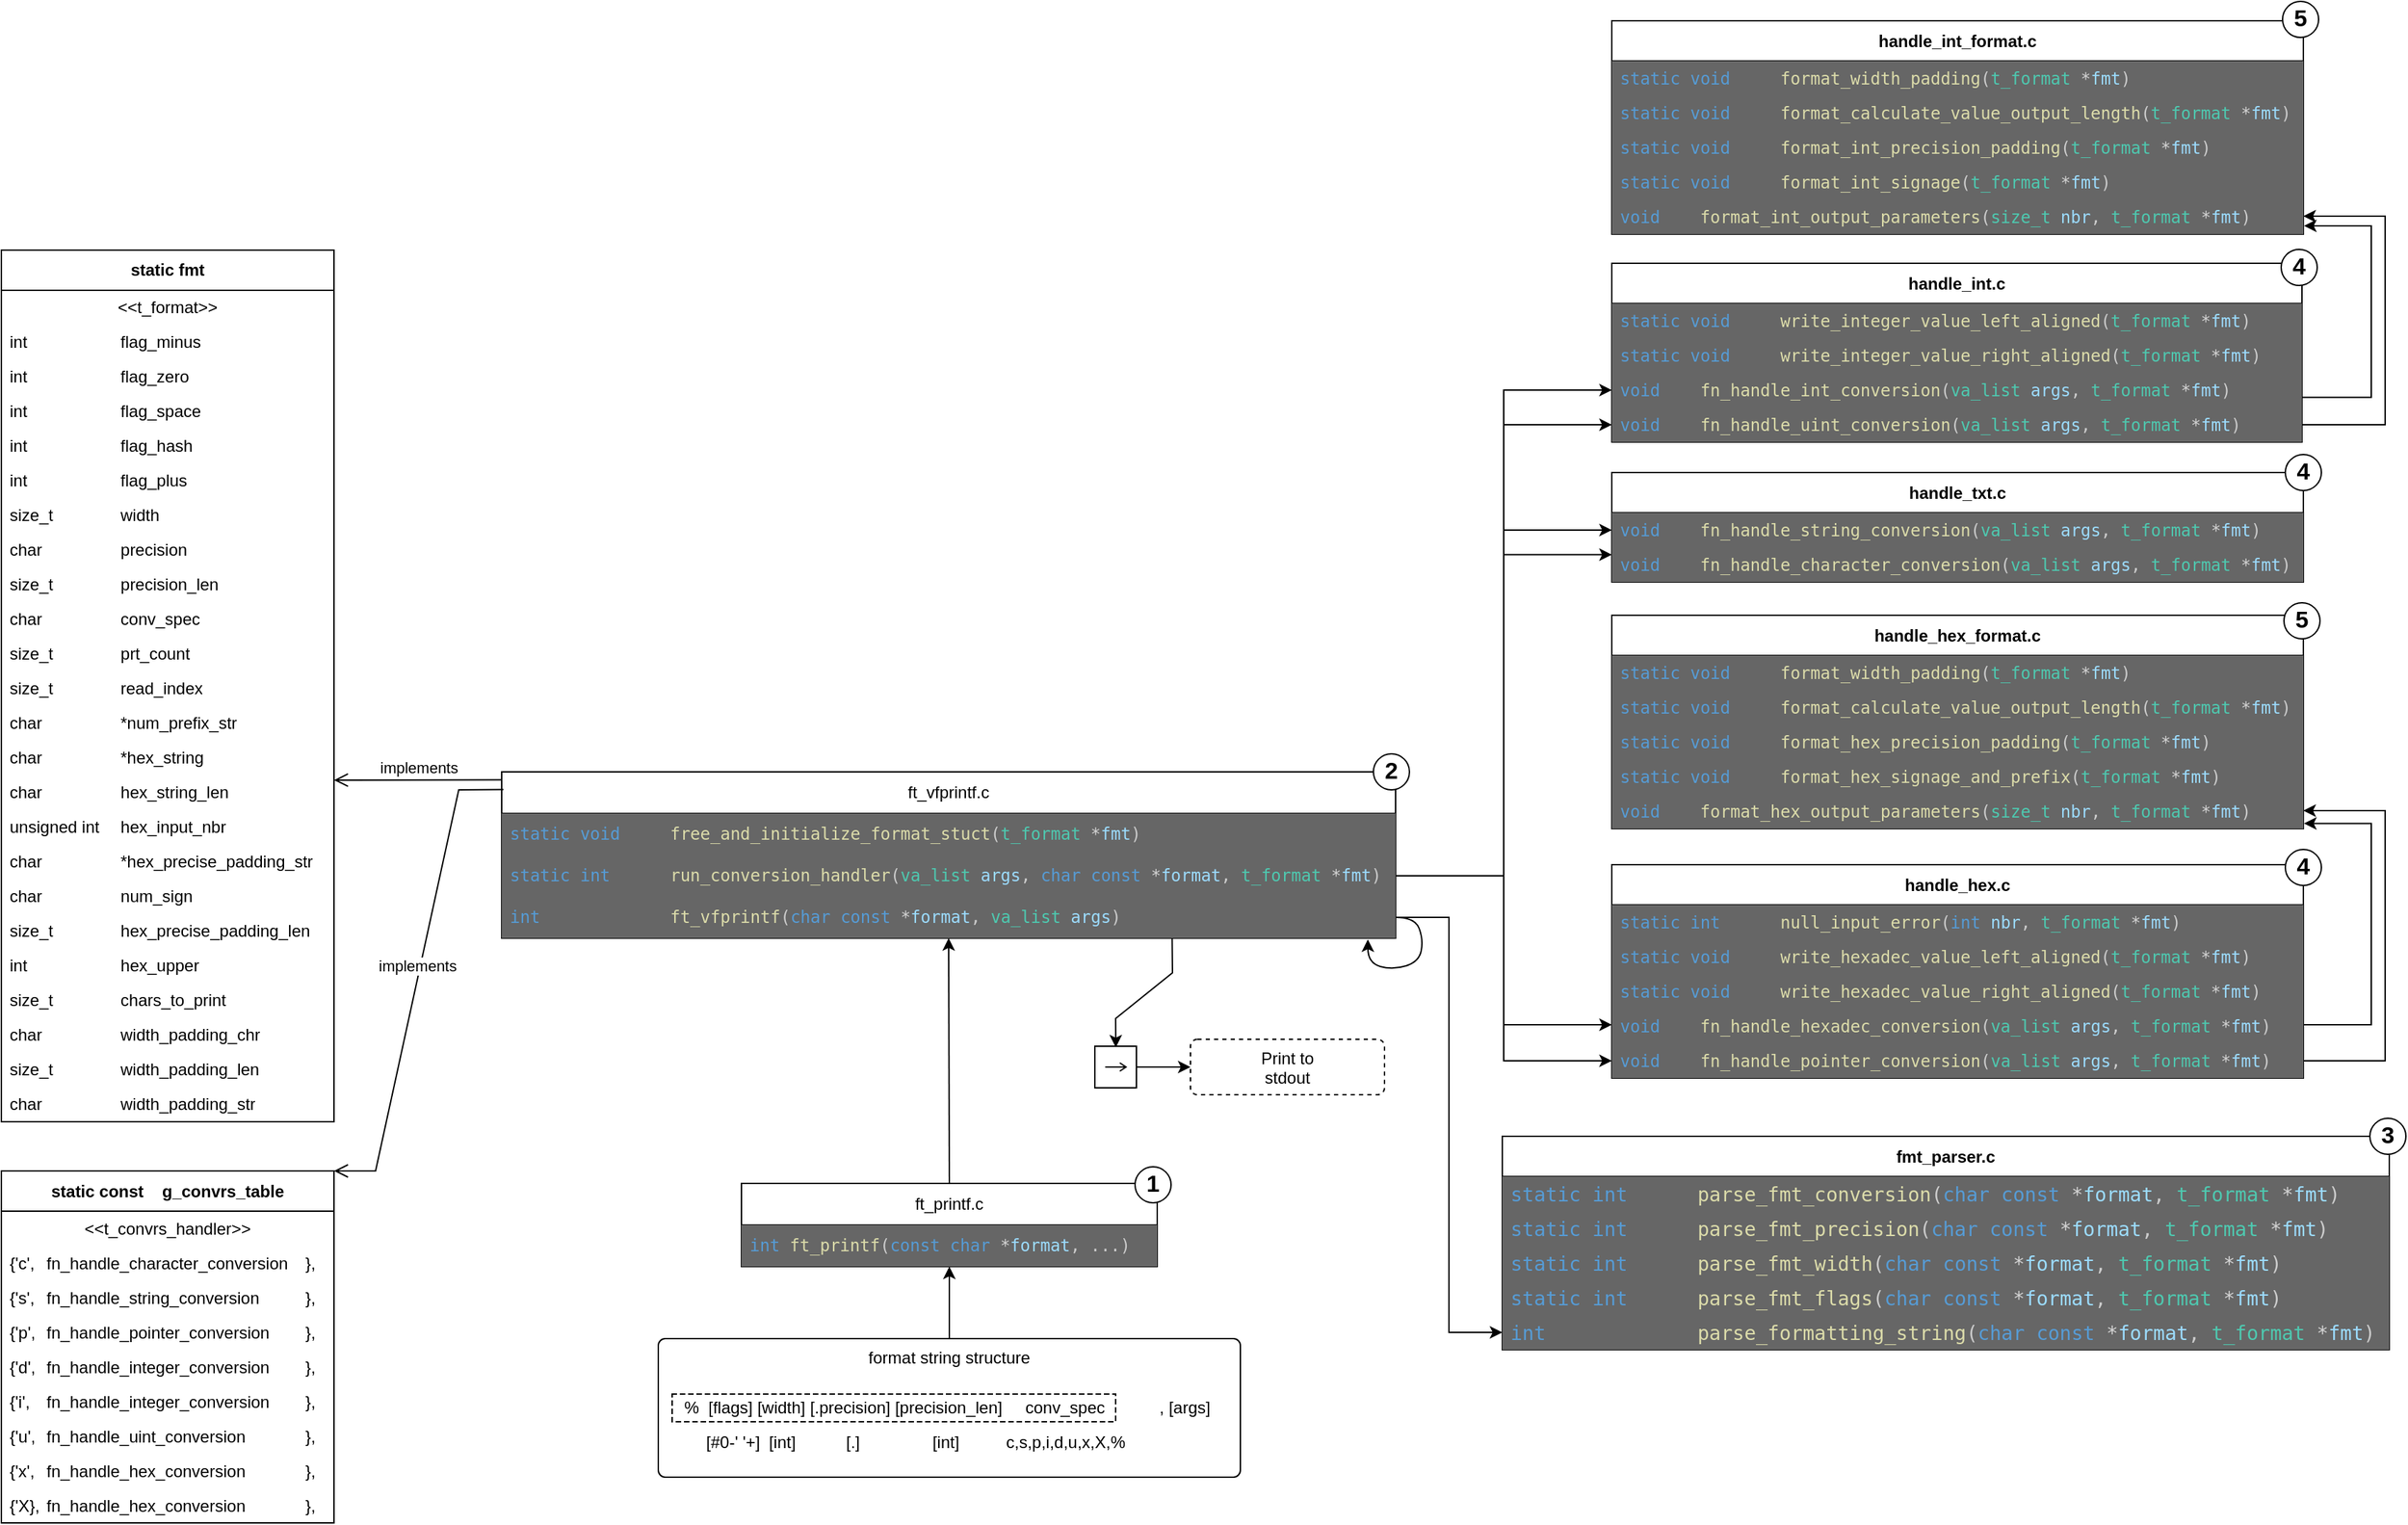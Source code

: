 <mxfile version="26.1.1">
  <diagram name="Page-1" id="G1yk8EyacOyrSoaexjZH">
    <mxGraphModel dx="2765" dy="2468" grid="1" gridSize="10" guides="1" tooltips="1" connect="1" arrows="1" fold="1" page="1" pageScale="1" pageWidth="1169" pageHeight="827" math="0" shadow="0">
      <root>
        <mxCell id="0" />
        <mxCell id="1" parent="0" />
        <mxCell id="Fnmf4eHU21fSswpdp9_N-9" value="static fmt" style="swimlane;fontStyle=1;align=center;verticalAlign=middle;childLayout=stackLayout;horizontal=1;startSize=29;horizontalStack=0;resizeParent=1;resizeParentMax=0;resizeLast=0;collapsible=0;marginBottom=0;html=1;whiteSpace=wrap;" parent="1" vertex="1">
          <mxGeometry x="370" y="-412.5" width="240" height="629" as="geometry" />
        </mxCell>
        <mxCell id="Fnmf4eHU21fSswpdp9_N-10" value="&amp;lt;&amp;lt;t_format&amp;gt;&amp;gt;" style="text;html=1;strokeColor=none;fillColor=none;align=center;verticalAlign=middle;spacingLeft=4;spacingRight=4;overflow=hidden;rotatable=0;points=[[0,0.5],[1,0.5]];portConstraint=eastwest;whiteSpace=wrap;" parent="Fnmf4eHU21fSswpdp9_N-9" vertex="1">
          <mxGeometry y="29" width="240" height="25" as="geometry" />
        </mxCell>
        <mxCell id="Fnmf4eHU21fSswpdp9_N-11" value="&lt;div&gt;int&lt;span style=&quot;white-space: pre;&quot;&gt;&#x9;&lt;span style=&quot;white-space: pre;&quot;&gt;&#x9;&lt;/span&gt;&lt;span style=&quot;white-space: pre;&quot;&gt;&#x9;&lt;/span&gt;&lt;/span&gt;flag_minus&lt;/div&gt;" style="text;html=1;strokeColor=none;fillColor=none;align=left;verticalAlign=middle;spacingLeft=4;spacingRight=4;overflow=hidden;rotatable=0;points=[[0,0.5],[1,0.5]];portConstraint=eastwest;whiteSpace=wrap;" parent="Fnmf4eHU21fSswpdp9_N-9" vertex="1">
          <mxGeometry y="54" width="240" height="25" as="geometry" />
        </mxCell>
        <mxCell id="Fnmf4eHU21fSswpdp9_N-21" value="int&lt;span style=&quot;white-space: pre;&quot;&gt;&#x9;&lt;span style=&quot;white-space: pre;&quot;&gt;&#x9;&lt;/span&gt;&lt;span style=&quot;white-space: pre;&quot;&gt;&#x9;&lt;/span&gt;&lt;/span&gt;flag_zero" style="text;html=1;strokeColor=none;fillColor=none;align=left;verticalAlign=middle;spacingLeft=4;spacingRight=4;overflow=hidden;rotatable=0;points=[[0,0.5],[1,0.5]];portConstraint=eastwest;whiteSpace=wrap;" parent="Fnmf4eHU21fSswpdp9_N-9" vertex="1">
          <mxGeometry y="79" width="240" height="25" as="geometry" />
        </mxCell>
        <mxCell id="Fnmf4eHU21fSswpdp9_N-20" value="int&lt;span style=&quot;white-space: pre;&quot;&gt;&#x9;&lt;span style=&quot;white-space: pre;&quot;&gt;&#x9;&lt;span style=&quot;white-space: pre;&quot;&gt;&#x9;&lt;/span&gt;&lt;/span&gt;&lt;/span&gt;flag_space" style="text;html=1;strokeColor=none;fillColor=none;align=left;verticalAlign=middle;spacingLeft=4;spacingRight=4;overflow=hidden;rotatable=0;points=[[0,0.5],[1,0.5]];portConstraint=eastwest;whiteSpace=wrap;" parent="Fnmf4eHU21fSswpdp9_N-9" vertex="1">
          <mxGeometry y="104" width="240" height="25" as="geometry" />
        </mxCell>
        <mxCell id="Fnmf4eHU21fSswpdp9_N-19" value="int&lt;span style=&quot;white-space: pre;&quot;&gt;&#x9;&lt;span style=&quot;white-space: pre;&quot;&gt;&#x9;&lt;span style=&quot;white-space: pre;&quot;&gt;&#x9;&lt;/span&gt;&lt;/span&gt;&lt;/span&gt;flag_hash" style="text;html=1;strokeColor=none;fillColor=none;align=left;verticalAlign=middle;spacingLeft=4;spacingRight=4;overflow=hidden;rotatable=0;points=[[0,0.5],[1,0.5]];portConstraint=eastwest;whiteSpace=wrap;" parent="Fnmf4eHU21fSswpdp9_N-9" vertex="1">
          <mxGeometry y="129" width="240" height="25" as="geometry" />
        </mxCell>
        <mxCell id="Fnmf4eHU21fSswpdp9_N-18" value="int&lt;span style=&quot;white-space: pre;&quot;&gt;&#x9;&lt;span style=&quot;white-space: pre;&quot;&gt;&#x9;&lt;/span&gt;&lt;span style=&quot;white-space: pre;&quot;&gt;&#x9;&lt;/span&gt;&lt;/span&gt;flag_plus" style="text;html=1;strokeColor=none;fillColor=none;align=left;verticalAlign=middle;spacingLeft=4;spacingRight=4;overflow=hidden;rotatable=0;points=[[0,0.5],[1,0.5]];portConstraint=eastwest;whiteSpace=wrap;" parent="Fnmf4eHU21fSswpdp9_N-9" vertex="1">
          <mxGeometry y="154" width="240" height="25" as="geometry" />
        </mxCell>
        <mxCell id="Fnmf4eHU21fSswpdp9_N-17" value="size_t&lt;span style=&quot;white-space: pre;&quot;&gt;&#x9;&lt;/span&gt;&lt;span style=&quot;white-space: pre;&quot;&gt;&#x9;&lt;/span&gt;width" style="text;html=1;strokeColor=none;fillColor=none;align=left;verticalAlign=middle;spacingLeft=4;spacingRight=4;overflow=hidden;rotatable=0;points=[[0,0.5],[1,0.5]];portConstraint=eastwest;whiteSpace=wrap;" parent="Fnmf4eHU21fSswpdp9_N-9" vertex="1">
          <mxGeometry y="179" width="240" height="25" as="geometry" />
        </mxCell>
        <mxCell id="Fnmf4eHU21fSswpdp9_N-16" value="char&lt;span style=&quot;white-space: pre;&quot;&gt;&#x9;&lt;/span&gt;&lt;span style=&quot;white-space: pre;&quot;&gt;&#x9;&lt;span style=&quot;white-space: pre;&quot;&gt;&#x9;&lt;/span&gt;&lt;/span&gt;precision" style="text;html=1;strokeColor=none;fillColor=none;align=left;verticalAlign=middle;spacingLeft=4;spacingRight=4;overflow=hidden;rotatable=0;points=[[0,0.5],[1,0.5]];portConstraint=eastwest;whiteSpace=wrap;" parent="Fnmf4eHU21fSswpdp9_N-9" vertex="1">
          <mxGeometry y="204" width="240" height="25" as="geometry" />
        </mxCell>
        <mxCell id="Fnmf4eHU21fSswpdp9_N-15" value="size_t&lt;span style=&quot;white-space: pre;&quot;&gt;&#x9;&lt;/span&gt;&lt;span style=&quot;white-space: pre;&quot;&gt;&#x9;&lt;/span&gt;precision_len" style="text;html=1;strokeColor=none;fillColor=none;align=left;verticalAlign=middle;spacingLeft=4;spacingRight=4;overflow=hidden;rotatable=0;points=[[0,0.5],[1,0.5]];portConstraint=eastwest;whiteSpace=wrap;" parent="Fnmf4eHU21fSswpdp9_N-9" vertex="1">
          <mxGeometry y="229" width="240" height="25" as="geometry" />
        </mxCell>
        <mxCell id="Fnmf4eHU21fSswpdp9_N-14" value="char&lt;span style=&quot;white-space: pre;&quot;&gt;&#x9;&lt;span style=&quot;white-space: pre;&quot;&gt;&#x9;&lt;/span&gt;&lt;/span&gt;&lt;span style=&quot;white-space: pre;&quot;&gt;&#x9;&lt;/span&gt;conv_spec" style="text;html=1;strokeColor=none;fillColor=none;align=left;verticalAlign=middle;spacingLeft=4;spacingRight=4;overflow=hidden;rotatable=0;points=[[0,0.5],[1,0.5]];portConstraint=eastwest;whiteSpace=wrap;" parent="Fnmf4eHU21fSswpdp9_N-9" vertex="1">
          <mxGeometry y="254" width="240" height="25" as="geometry" />
        </mxCell>
        <mxCell id="Fnmf4eHU21fSswpdp9_N-13" value="size_t&lt;span style=&quot;white-space: pre;&quot;&gt;&#x9;&lt;span style=&quot;white-space: pre;&quot;&gt;&#x9;&lt;/span&gt;&lt;/span&gt;prt_count" style="text;html=1;strokeColor=none;fillColor=none;align=left;verticalAlign=middle;spacingLeft=4;spacingRight=4;overflow=hidden;rotatable=0;points=[[0,0.5],[1,0.5]];portConstraint=eastwest;whiteSpace=wrap;" parent="Fnmf4eHU21fSswpdp9_N-9" vertex="1">
          <mxGeometry y="279" width="240" height="25" as="geometry" />
        </mxCell>
        <mxCell id="Fnmf4eHU21fSswpdp9_N-22" value="size_t&lt;span style=&quot;white-space: pre;&quot;&gt;&#x9;&lt;/span&gt;&lt;span style=&quot;white-space: pre;&quot;&gt;&#x9;&lt;/span&gt;read_index" style="text;html=1;strokeColor=none;fillColor=none;align=left;verticalAlign=middle;spacingLeft=4;spacingRight=4;overflow=hidden;rotatable=0;points=[[0,0.5],[1,0.5]];portConstraint=eastwest;whiteSpace=wrap;" parent="Fnmf4eHU21fSswpdp9_N-9" vertex="1">
          <mxGeometry y="304" width="240" height="25" as="geometry" />
        </mxCell>
        <mxCell id="Fnmf4eHU21fSswpdp9_N-23" value="char&lt;span style=&quot;white-space: pre;&quot;&gt;&#x9;&lt;/span&gt;&lt;span style=&quot;white-space: pre;&quot;&gt;&#x9;&lt;span style=&quot;white-space: pre;&quot;&gt;&#x9;&lt;/span&gt;&lt;/span&gt;*num_prefix_str" style="text;html=1;strokeColor=none;fillColor=none;align=left;verticalAlign=middle;spacingLeft=4;spacingRight=4;overflow=hidden;rotatable=0;points=[[0,0.5],[1,0.5]];portConstraint=eastwest;whiteSpace=wrap;" parent="Fnmf4eHU21fSswpdp9_N-9" vertex="1">
          <mxGeometry y="329" width="240" height="25" as="geometry" />
        </mxCell>
        <mxCell id="Fnmf4eHU21fSswpdp9_N-24" value="char&lt;span style=&quot;white-space: pre;&quot;&gt;&#x9;&lt;span style=&quot;white-space: pre;&quot;&gt;&#x9;&lt;/span&gt;&lt;/span&gt;&lt;span style=&quot;white-space: pre;&quot;&gt;&#x9;&lt;/span&gt;*hex_string" style="text;html=1;strokeColor=none;fillColor=none;align=left;verticalAlign=middle;spacingLeft=4;spacingRight=4;overflow=hidden;rotatable=0;points=[[0,0.5],[1,0.5]];portConstraint=eastwest;whiteSpace=wrap;" parent="Fnmf4eHU21fSswpdp9_N-9" vertex="1">
          <mxGeometry y="354" width="240" height="25" as="geometry" />
        </mxCell>
        <mxCell id="Fnmf4eHU21fSswpdp9_N-25" value="char&lt;span style=&quot;white-space: pre;&quot;&gt;&#x9;&lt;/span&gt;&lt;span style=&quot;white-space: pre;&quot;&gt;&#x9;&lt;span style=&quot;white-space: pre;&quot;&gt;&#x9;&lt;/span&gt;&lt;/span&gt;hex_string_len" style="text;html=1;strokeColor=none;fillColor=none;align=left;verticalAlign=middle;spacingLeft=4;spacingRight=4;overflow=hidden;rotatable=0;points=[[0,0.5],[1,0.5]];portConstraint=eastwest;whiteSpace=wrap;" parent="Fnmf4eHU21fSswpdp9_N-9" vertex="1">
          <mxGeometry y="379" width="240" height="25" as="geometry" />
        </mxCell>
        <mxCell id="Fnmf4eHU21fSswpdp9_N-27" value="unsigned int&lt;span style=&quot;white-space: pre;&quot;&gt;&#x9;&lt;/span&gt;hex_input_nbr" style="text;html=1;strokeColor=none;fillColor=none;align=left;verticalAlign=middle;spacingLeft=4;spacingRight=4;overflow=hidden;rotatable=0;points=[[0,0.5],[1,0.5]];portConstraint=eastwest;whiteSpace=wrap;" parent="Fnmf4eHU21fSswpdp9_N-9" vertex="1">
          <mxGeometry y="404" width="240" height="25" as="geometry" />
        </mxCell>
        <mxCell id="Fnmf4eHU21fSswpdp9_N-28" value="char&lt;span style=&quot;white-space: pre;&quot;&gt;&#x9;&lt;/span&gt;&lt;span style=&quot;white-space: pre;&quot;&gt;&#x9;&lt;/span&gt;&lt;span style=&quot;white-space: pre;&quot;&gt;&#x9;&lt;/span&gt;*hex_precise_padding_str" style="text;html=1;strokeColor=none;fillColor=none;align=left;verticalAlign=middle;spacingLeft=4;spacingRight=4;overflow=hidden;rotatable=0;points=[[0,0.5],[1,0.5]];portConstraint=eastwest;whiteSpace=wrap;" parent="Fnmf4eHU21fSswpdp9_N-9" vertex="1">
          <mxGeometry y="429" width="240" height="25" as="geometry" />
        </mxCell>
        <mxCell id="Fnmf4eHU21fSswpdp9_N-31" value="char&lt;span style=&quot;white-space: pre;&quot;&gt;&#x9;&lt;/span&gt;&lt;span style=&quot;white-space: pre;&quot;&gt;&#x9;&lt;/span&gt;&lt;span style=&quot;white-space: pre;&quot;&gt;&#x9;&lt;/span&gt;num_sign" style="text;html=1;strokeColor=none;fillColor=none;align=left;verticalAlign=middle;spacingLeft=4;spacingRight=4;overflow=hidden;rotatable=0;points=[[0,0.5],[1,0.5]];portConstraint=eastwest;whiteSpace=wrap;" parent="Fnmf4eHU21fSswpdp9_N-9" vertex="1">
          <mxGeometry y="454" width="240" height="25" as="geometry" />
        </mxCell>
        <mxCell id="Fnmf4eHU21fSswpdp9_N-29" value="size_t&lt;span style=&quot;white-space: pre;&quot;&gt;&#x9;&lt;/span&gt;&lt;span style=&quot;white-space: pre;&quot;&gt;&#x9;&lt;/span&gt;hex_precise_padding_len" style="text;html=1;strokeColor=none;fillColor=none;align=left;verticalAlign=middle;spacingLeft=4;spacingRight=4;overflow=hidden;rotatable=0;points=[[0,0.5],[1,0.5]];portConstraint=eastwest;whiteSpace=wrap;" parent="Fnmf4eHU21fSswpdp9_N-9" vertex="1">
          <mxGeometry y="479" width="240" height="25" as="geometry" />
        </mxCell>
        <mxCell id="Fnmf4eHU21fSswpdp9_N-30" value="int&lt;span style=&quot;white-space: pre;&quot;&gt;&#x9;&lt;/span&gt;&lt;span style=&quot;white-space: pre;&quot;&gt;&#x9;&lt;/span&gt;&lt;span style=&quot;white-space: pre;&quot;&gt;&#x9;&lt;/span&gt;hex_upper" style="text;html=1;strokeColor=none;fillColor=none;align=left;verticalAlign=middle;spacingLeft=4;spacingRight=4;overflow=hidden;rotatable=0;points=[[0,0.5],[1,0.5]];portConstraint=eastwest;whiteSpace=wrap;" parent="Fnmf4eHU21fSswpdp9_N-9" vertex="1">
          <mxGeometry y="504" width="240" height="25" as="geometry" />
        </mxCell>
        <mxCell id="Fnmf4eHU21fSswpdp9_N-32" value="size_t&lt;span style=&quot;white-space: pre;&quot;&gt;&#x9;&lt;/span&gt;&lt;span style=&quot;white-space: pre;&quot;&gt;&#x9;&lt;/span&gt;chars_to_print" style="text;html=1;strokeColor=none;fillColor=none;align=left;verticalAlign=middle;spacingLeft=4;spacingRight=4;overflow=hidden;rotatable=0;points=[[0,0.5],[1,0.5]];portConstraint=eastwest;whiteSpace=wrap;" parent="Fnmf4eHU21fSswpdp9_N-9" vertex="1">
          <mxGeometry y="529" width="240" height="25" as="geometry" />
        </mxCell>
        <mxCell id="Fnmf4eHU21fSswpdp9_N-33" value="char&lt;span style=&quot;white-space: pre;&quot;&gt;&#x9;&lt;/span&gt;&lt;span style=&quot;white-space: pre;&quot;&gt;&#x9;&lt;/span&gt;&lt;span style=&quot;white-space: pre;&quot;&gt;&#x9;&lt;/span&gt;width_padding_chr" style="text;html=1;strokeColor=none;fillColor=none;align=left;verticalAlign=middle;spacingLeft=4;spacingRight=4;overflow=hidden;rotatable=0;points=[[0,0.5],[1,0.5]];portConstraint=eastwest;whiteSpace=wrap;" parent="Fnmf4eHU21fSswpdp9_N-9" vertex="1">
          <mxGeometry y="554" width="240" height="25" as="geometry" />
        </mxCell>
        <mxCell id="Fnmf4eHU21fSswpdp9_N-34" value="size_t&lt;span style=&quot;white-space: pre;&quot;&gt;&#x9;&lt;/span&gt;&lt;span style=&quot;white-space: pre;&quot;&gt;&#x9;&lt;/span&gt;width_padding_len" style="text;html=1;strokeColor=none;fillColor=none;align=left;verticalAlign=middle;spacingLeft=4;spacingRight=4;overflow=hidden;rotatable=0;points=[[0,0.5],[1,0.5]];portConstraint=eastwest;whiteSpace=wrap;" parent="Fnmf4eHU21fSswpdp9_N-9" vertex="1">
          <mxGeometry y="579" width="240" height="25" as="geometry" />
        </mxCell>
        <mxCell id="Fnmf4eHU21fSswpdp9_N-35" value="char&lt;span style=&quot;white-space: pre;&quot;&gt;&#x9;&lt;/span&gt;&lt;span style=&quot;white-space: pre;&quot;&gt;&#x9;&lt;/span&gt;&lt;span style=&quot;white-space: pre;&quot;&gt;&#x9;&lt;/span&gt;width_padding_str" style="text;html=1;strokeColor=none;fillColor=none;align=left;verticalAlign=middle;spacingLeft=4;spacingRight=4;overflow=hidden;rotatable=0;points=[[0,0.5],[1,0.5]];portConstraint=eastwest;whiteSpace=wrap;" parent="Fnmf4eHU21fSswpdp9_N-9" vertex="1">
          <mxGeometry y="604" width="240" height="25" as="geometry" />
        </mxCell>
        <mxCell id="Fnmf4eHU21fSswpdp9_N-49" value="" style="group" parent="1" vertex="1" connectable="0">
          <mxGeometry x="844" y="373" width="420" height="100" as="geometry" />
        </mxCell>
        <mxCell id="Fnmf4eHU21fSswpdp9_N-39" value="format string structure" style="html=1;align=center;verticalAlign=top;rounded=1;absoluteArcSize=1;arcSize=10;dashed=0;whiteSpace=wrap;" parent="Fnmf4eHU21fSswpdp9_N-49" vertex="1">
          <mxGeometry width="420" height="100" as="geometry" />
        </mxCell>
        <mxCell id="Fnmf4eHU21fSswpdp9_N-42" value="%&amp;nbsp; [flags] [width] [.precision] [precision_len]&amp;nbsp; &amp;nbsp; &amp;nbsp;conv_spec" style="shape=partialRectangle;html=1;top=1;align=center;dashed=1;" parent="Fnmf4eHU21fSswpdp9_N-49" vertex="1">
          <mxGeometry x="10" y="40" width="320" height="20" as="geometry" />
        </mxCell>
        <mxCell id="Fnmf4eHU21fSswpdp9_N-43" value="&lt;span style=&quot;text-align: left; text-wrap-mode: nowrap;&quot;&gt;[#0-&#39; &#39;+]&lt;/span&gt;" style="text;html=1;align=center;verticalAlign=middle;whiteSpace=wrap;rounded=0;" parent="Fnmf4eHU21fSswpdp9_N-49" vertex="1">
          <mxGeometry x="24" y="60" width="60" height="30" as="geometry" />
        </mxCell>
        <mxCell id="Fnmf4eHU21fSswpdp9_N-44" value="[int]" style="text;html=1;align=center;verticalAlign=middle;whiteSpace=wrap;rounded=0;" parent="Fnmf4eHU21fSswpdp9_N-49" vertex="1">
          <mxGeometry x="74" y="60" width="31" height="30" as="geometry" />
        </mxCell>
        <mxCell id="Fnmf4eHU21fSswpdp9_N-45" value="[.]" style="text;html=1;align=center;verticalAlign=middle;whiteSpace=wrap;rounded=0;" parent="Fnmf4eHU21fSswpdp9_N-49" vertex="1">
          <mxGeometry x="125" y="60" width="31" height="30" as="geometry" />
        </mxCell>
        <mxCell id="Fnmf4eHU21fSswpdp9_N-46" value="[int]" style="text;html=1;align=center;verticalAlign=middle;whiteSpace=wrap;rounded=0;" parent="Fnmf4eHU21fSswpdp9_N-49" vertex="1">
          <mxGeometry x="192" y="60" width="31" height="30" as="geometry" />
        </mxCell>
        <mxCell id="Fnmf4eHU21fSswpdp9_N-47" value="c,s,p,i,d,u,x,X,%" style="text;html=1;align=center;verticalAlign=middle;whiteSpace=wrap;rounded=0;" parent="Fnmf4eHU21fSswpdp9_N-49" vertex="1">
          <mxGeometry x="255.5" y="60" width="75.5" height="30" as="geometry" />
        </mxCell>
        <mxCell id="Fnmf4eHU21fSswpdp9_N-48" value=", [args]" style="text;html=1;align=center;verticalAlign=middle;whiteSpace=wrap;rounded=0;" parent="Fnmf4eHU21fSswpdp9_N-49" vertex="1">
          <mxGeometry x="350" y="35" width="60" height="30" as="geometry" />
        </mxCell>
        <mxCell id="Fnmf4eHU21fSswpdp9_N-50" value="ft_printf.c" style="swimlane;fontStyle=0;childLayout=stackLayout;horizontal=1;startSize=30;horizontalStack=0;resizeParent=1;resizeParentMax=0;resizeLast=0;collapsible=1;marginBottom=0;whiteSpace=wrap;html=1;" parent="1" vertex="1">
          <mxGeometry x="904" y="261" width="300" height="60" as="geometry">
            <mxRectangle x="625" y="420" width="90" height="30" as="alternateBounds" />
          </mxGeometry>
        </mxCell>
        <mxCell id="Fnmf4eHU21fSswpdp9_N-51" value="&lt;div style=&quot;color: rgb(204, 204, 204); font-family: &amp;quot;Droid Sans Mono&amp;quot;, &amp;quot;monospace&amp;quot;, monospace; line-height: 19px; white-space: pre;&quot;&gt;&lt;font&gt;&lt;span style=&quot;color: rgb(86, 156, 214);&quot;&gt;int&lt;/span&gt; &lt;span style=&quot;color: rgb(220, 220, 170);&quot;&gt;ft_printf&lt;/span&gt;(&lt;span style=&quot;color: rgb(86, 156, 214);&quot;&gt;const&lt;/span&gt; &lt;span style=&quot;color: rgb(86, 156, 214);&quot;&gt;char&lt;/span&gt; &lt;span style=&quot;color: rgb(212, 212, 212);&quot;&gt;*&lt;/span&gt;&lt;span style=&quot;color: rgb(156, 220, 254);&quot;&gt;format&lt;/span&gt;, ...)&lt;/font&gt;&lt;/div&gt;" style="text;strokeColor=none;fillColor=#666666;align=left;verticalAlign=middle;spacingLeft=4;spacingRight=4;overflow=hidden;points=[[0,0.5],[1,0.5]];portConstraint=eastwest;rotatable=0;whiteSpace=wrap;html=1;labelBackgroundColor=none;" parent="Fnmf4eHU21fSswpdp9_N-50" vertex="1">
          <mxGeometry y="30" width="300" height="30" as="geometry" />
        </mxCell>
        <mxCell id="Fnmf4eHU21fSswpdp9_N-54" value="" style="endArrow=classic;html=1;rounded=0;entryX=0.5;entryY=1;entryDx=0;entryDy=0;exitX=0.5;exitY=0;exitDx=0;exitDy=0;endFill=1;" parent="1" source="Fnmf4eHU21fSswpdp9_N-39" target="Fnmf4eHU21fSswpdp9_N-50" edge="1">
          <mxGeometry width="50" height="50" relative="1" as="geometry">
            <mxPoint x="1334" y="205" as="sourcePoint" />
            <mxPoint x="1384" y="155" as="targetPoint" />
          </mxGeometry>
        </mxCell>
        <mxCell id="Fnmf4eHU21fSswpdp9_N-55" value="ft_vfprintf.c" style="swimlane;fontStyle=0;childLayout=stackLayout;horizontal=1;startSize=30;horizontalStack=0;resizeParent=1;resizeParentMax=0;resizeLast=0;collapsible=1;marginBottom=0;whiteSpace=wrap;html=1;align=center;" parent="1" vertex="1">
          <mxGeometry x="731" y="-36" width="645" height="120" as="geometry">
            <mxRectangle x="620" y="280" width="100" height="30" as="alternateBounds" />
          </mxGeometry>
        </mxCell>
        <mxCell id="Fnmf4eHU21fSswpdp9_N-59" value="&lt;div style=&quot;color: rgb(204, 204, 204); font-family: &amp;quot;Droid Sans Mono&amp;quot;, &amp;quot;monospace&amp;quot;, monospace; line-height: 19px; white-space: pre;&quot;&gt;&lt;font&gt;&lt;span style=&quot;color: rgb(86, 156, 214);&quot;&gt;static void&lt;span style=&quot;white-space: pre;&quot;&gt;&#x9;&lt;/span&gt;&lt;/span&gt;&lt;span style=&quot;color: rgb(220, 220, 170);&quot;&gt;free_and_initialize_format_stuct&lt;/span&gt;(&lt;span style=&quot;color: rgb(78, 201, 176);&quot;&gt;t_format&lt;/span&gt; &lt;span style=&quot;color: rgb(212, 212, 212);&quot;&gt;*&lt;/span&gt;&lt;span style=&quot;color: rgb(156, 220, 254);&quot;&gt;fmt&lt;/span&gt;)&lt;/font&gt;&lt;/div&gt;" style="text;strokeColor=none;fillColor=#666666;align=left;verticalAlign=middle;spacingLeft=4;spacingRight=4;overflow=hidden;points=[[0,0.5],[1,0.5]];portConstraint=eastwest;rotatable=0;whiteSpace=wrap;html=1;labelBackgroundColor=none;" parent="Fnmf4eHU21fSswpdp9_N-55" vertex="1">
          <mxGeometry y="30" width="645" height="30" as="geometry" />
        </mxCell>
        <mxCell id="Fnmf4eHU21fSswpdp9_N-58" value="&lt;div style=&quot;color: rgb(204, 204, 204); font-family: &amp;quot;Droid Sans Mono&amp;quot;, &amp;quot;monospace&amp;quot;, monospace; line-height: 19px; white-space: pre;&quot;&gt;&lt;div style=&quot;&quot;&gt;&lt;font&gt;&lt;span style=&quot;color: rgb(86, 156, 214);&quot;&gt;static&lt;/span&gt; &lt;span style=&quot;color: rgb(86, 156, 214);&quot;&gt;int&lt;/span&gt;  &lt;span style=&quot;white-space: pre;&quot;&gt;&#x9;&lt;/span&gt;&lt;span style=&quot;color: rgb(220, 220, 170);&quot;&gt;run_conversion_handler&lt;/span&gt;(&lt;span style=&quot;color: rgb(78, 201, 176);&quot;&gt;va_list&lt;/span&gt; &lt;span style=&quot;color: rgb(156, 220, 254);&quot;&gt;args&lt;/span&gt;, &lt;/font&gt;&lt;span style=&quot;background-color: transparent; color: rgb(86, 156, 214);&quot;&gt;char&lt;/span&gt;&lt;span style=&quot;background-color: transparent;&quot;&gt; &lt;/span&gt;&lt;span style=&quot;background-color: transparent; color: rgb(86, 156, 214);&quot;&gt;const&lt;/span&gt;&lt;span style=&quot;background-color: transparent;&quot;&gt; &lt;/span&gt;&lt;span style=&quot;background-color: transparent; color: rgb(212, 212, 212);&quot;&gt;*&lt;/span&gt;&lt;span style=&quot;background-color: transparent; color: rgb(156, 220, 254);&quot;&gt;format&lt;/span&gt;&lt;span style=&quot;background-color: transparent;&quot;&gt;, &lt;/span&gt;&lt;span style=&quot;background-color: transparent; color: rgb(78, 201, 176);&quot;&gt;t_format&lt;/span&gt;&lt;span style=&quot;background-color: transparent;&quot;&gt; &lt;/span&gt;&lt;span style=&quot;background-color: transparent; color: rgb(212, 212, 212);&quot;&gt;*&lt;/span&gt;&lt;span style=&quot;background-color: transparent; color: rgb(156, 220, 254);&quot;&gt;fmt&lt;/span&gt;&lt;span style=&quot;background-color: transparent;&quot;&gt;)&lt;/span&gt;&lt;/div&gt;&lt;/div&gt;" style="text;strokeColor=none;fillColor=#666666;align=left;verticalAlign=middle;spacingLeft=4;spacingRight=4;overflow=hidden;points=[[0,0.5],[1,0.5]];portConstraint=eastwest;rotatable=0;whiteSpace=wrap;html=1;labelBackgroundColor=none;" parent="Fnmf4eHU21fSswpdp9_N-55" vertex="1">
          <mxGeometry y="60" width="645" height="30" as="geometry" />
        </mxCell>
        <mxCell id="Fnmf4eHU21fSswpdp9_N-56" value="&lt;div style=&quot;color: rgb(204, 204, 204); font-family: &amp;quot;Droid Sans Mono&amp;quot;, &amp;quot;monospace&amp;quot;, monospace; font-weight: normal; line-height: 19px; white-space: pre;&quot;&gt;&lt;div style=&quot;&quot;&gt;&lt;font&gt;&lt;span style=&quot;color: rgb(86, 156, 214);&quot;&gt;int&lt;span style=&quot;white-space: pre;&quot;&gt;&#x9;&lt;span style=&quot;white-space: pre;&quot;&gt;&#x9;&lt;/span&gt;&lt;/span&gt;&lt;/span&gt;&lt;span style=&quot;color: rgb(220, 220, 170);&quot;&gt;ft_vfprintf&lt;/span&gt;&lt;span style=&quot;color: rgb(204, 204, 204);&quot;&gt;(&lt;/span&gt;&lt;span style=&quot;color: rgb(86, 156, 214);&quot;&gt;char&lt;/span&gt;&lt;span style=&quot;color: rgb(204, 204, 204);&quot;&gt; &lt;/span&gt;&lt;span style=&quot;color: rgb(86, 156, 214);&quot;&gt;const&lt;/span&gt;&lt;span style=&quot;color: rgb(204, 204, 204);&quot;&gt; &lt;/span&gt;&lt;span style=&quot;color: rgb(212, 212, 212);&quot;&gt;*&lt;/span&gt;&lt;span style=&quot;color: rgb(156, 220, 254);&quot;&gt;format&lt;/span&gt;&lt;span style=&quot;color: rgb(204, 204, 204);&quot;&gt;, &lt;/span&gt;&lt;span style=&quot;color: rgb(78, 201, 176);&quot;&gt;va_list&lt;/span&gt;&lt;span style=&quot;color: rgb(204, 204, 204);&quot;&gt; &lt;/span&gt;&lt;span style=&quot;color: rgb(156, 220, 254);&quot;&gt;args&lt;/span&gt;&lt;span style=&quot;color: rgb(204, 204, 204);&quot;&gt;)&lt;/span&gt;&lt;/font&gt;&lt;/div&gt;&lt;/div&gt;" style="text;strokeColor=none;fillColor=#666666;align=left;verticalAlign=middle;spacingLeft=4;spacingRight=4;overflow=hidden;points=[[0,0.5],[1,0.5]];portConstraint=eastwest;rotatable=0;whiteSpace=wrap;html=1;labelBackgroundColor=none;" parent="Fnmf4eHU21fSswpdp9_N-55" vertex="1">
          <mxGeometry y="90" width="645" height="30" as="geometry" />
        </mxCell>
        <mxCell id="zrtuEdqJ6DMlUGbMzjEm-1" value="" style="curved=1;endArrow=classic;html=1;rounded=0;entryX=0.969;entryY=1.031;entryDx=0;entryDy=0;entryPerimeter=0;exitX=1;exitY=0.5;exitDx=0;exitDy=0;" parent="Fnmf4eHU21fSswpdp9_N-55" source="Fnmf4eHU21fSswpdp9_N-56" target="Fnmf4eHU21fSswpdp9_N-56" edge="1">
          <mxGeometry width="50" height="50" relative="1" as="geometry">
            <mxPoint x="595" y="332" as="sourcePoint" />
            <mxPoint x="645" y="282" as="targetPoint" />
            <Array as="points">
              <mxPoint x="659" y="105" />
              <mxPoint x="665" y="121" />
              <mxPoint x="662" y="137" />
              <mxPoint x="643" y="143" />
              <mxPoint x="625" y="138" />
            </Array>
          </mxGeometry>
        </mxCell>
        <mxCell id="Fnmf4eHU21fSswpdp9_N-63" value="" style="endArrow=classic;html=1;rounded=0;entryX=0.5;entryY=1;entryDx=0;entryDy=0;exitX=0.5;exitY=0;exitDx=0;exitDy=0;endFill=1;" parent="1" source="Fnmf4eHU21fSswpdp9_N-50" target="Fnmf4eHU21fSswpdp9_N-55" edge="1">
          <mxGeometry width="50" height="50" relative="1" as="geometry">
            <mxPoint x="966" y="-98" as="sourcePoint" />
            <mxPoint x="861" y="-188" as="targetPoint" />
          </mxGeometry>
        </mxCell>
        <mxCell id="Fnmf4eHU21fSswpdp9_N-64" value="implements" style="endArrow=open;startArrow=none;endFill=0;startFill=0;endSize=8;html=1;verticalAlign=bottom;labelBackgroundColor=none;strokeWidth=1;rounded=0;exitX=0;exitY=0.048;exitDx=0;exitDy=0;entryX=1;entryY=0.5;entryDx=0;entryDy=0;exitPerimeter=0;" parent="1" source="Fnmf4eHU21fSswpdp9_N-55" edge="1">
          <mxGeometry width="160" relative="1" as="geometry">
            <mxPoint x="470" y="353" as="sourcePoint" />
            <mxPoint x="610.0" y="-30" as="targetPoint" />
          </mxGeometry>
        </mxCell>
        <mxCell id="zrtuEdqJ6DMlUGbMzjEm-2" value="fmt_parser.c" style="swimlane;fontStyle=1;align=center;verticalAlign=middle;childLayout=stackLayout;horizontal=1;startSize=29;horizontalStack=0;resizeParent=1;resizeParentMax=0;resizeLast=0;collapsible=0;marginBottom=0;html=1;whiteSpace=wrap;" parent="1" vertex="1">
          <mxGeometry x="1453" y="227" width="640" height="154" as="geometry" />
        </mxCell>
        <mxCell id="zrtuEdqJ6DMlUGbMzjEm-7" value="&lt;div style=&quot;font-family: &amp;quot;Droid Sans Mono&amp;quot;, &amp;quot;monospace&amp;quot;, monospace; font-size: 14px; line-height: 19px; white-space: pre;&quot;&gt;&lt;span&gt;&lt;span style=&quot;color: rgb(86, 156, 214);&quot;&gt;static&lt;/span&gt;&lt;font color=&quot;#cccccc&quot;&gt; &lt;/font&gt;&lt;span style=&quot;color: rgb(86, 156, 214);&quot;&gt;int&lt;span style=&quot;white-space: pre;&quot;&gt;&#x9;&lt;/span&gt;&lt;/span&gt;&lt;span style=&quot;color: rgb(220, 220, 170);&quot;&gt;parse_fmt_conversion&lt;/span&gt;&lt;font color=&quot;#cccccc&quot;&gt;(&lt;/font&gt;&lt;span style=&quot;color: rgb(86, 156, 214);&quot;&gt;char&lt;/span&gt;&lt;font color=&quot;#cccccc&quot;&gt; &lt;/font&gt;&lt;span style=&quot;color: rgb(86, 156, 214);&quot;&gt;const&lt;/span&gt;&lt;font color=&quot;#cccccc&quot;&gt; &lt;/font&gt;&lt;span style=&quot;color: rgb(212, 212, 212);&quot;&gt;*&lt;/span&gt;&lt;span style=&quot;color: rgb(156, 220, 254);&quot;&gt;format&lt;/span&gt;&lt;font color=&quot;#cccccc&quot;&gt;, &lt;/font&gt;&lt;span style=&quot;color: rgb(78, 201, 176);&quot;&gt;t_format&lt;/span&gt;&lt;font color=&quot;#cccccc&quot;&gt; &lt;/font&gt;&lt;span style=&quot;color: rgb(212, 212, 212);&quot;&gt;*&lt;/span&gt;&lt;span style=&quot;color: rgb(156, 220, 254);&quot;&gt;fmt&lt;/span&gt;&lt;font color=&quot;#cccccc&quot;&gt;)&lt;/font&gt;&lt;/span&gt;&lt;/div&gt;" style="text;html=1;strokeColor=none;fillColor=#666666;align=left;verticalAlign=middle;spacingLeft=4;spacingRight=4;overflow=hidden;rotatable=0;points=[[0,0.5],[1,0.5]];portConstraint=eastwest;whiteSpace=wrap;" parent="zrtuEdqJ6DMlUGbMzjEm-2" vertex="1">
          <mxGeometry y="29" width="640" height="25" as="geometry" />
        </mxCell>
        <mxCell id="zrtuEdqJ6DMlUGbMzjEm-6" value="&lt;div style=&quot;color: rgb(204, 204, 204); font-family: &amp;quot;Droid Sans Mono&amp;quot;, &amp;quot;monospace&amp;quot;, monospace; font-size: 14px; line-height: 19px; white-space: pre;&quot;&gt;&lt;span&gt;&lt;span style=&quot;color: rgb(86, 156, 214);&quot;&gt;static&lt;/span&gt; &lt;span style=&quot;color: rgb(86, 156, 214);&quot;&gt;int&lt;span style=&quot;white-space: pre;&quot;&gt;&#x9;&lt;/span&gt;&lt;/span&gt;&lt;span style=&quot;color: rgb(220, 220, 170);&quot;&gt;parse_fmt_precision&lt;/span&gt;(&lt;span style=&quot;color: rgb(86, 156, 214);&quot;&gt;char&lt;/span&gt; &lt;span style=&quot;color: rgb(86, 156, 214);&quot;&gt;const&lt;/span&gt; &lt;span style=&quot;color: rgb(212, 212, 212);&quot;&gt;*&lt;/span&gt;&lt;span style=&quot;color: rgb(156, 220, 254);&quot;&gt;format&lt;/span&gt;, &lt;span style=&quot;color: rgb(78, 201, 176);&quot;&gt;t_format&lt;/span&gt; &lt;span style=&quot;color: rgb(212, 212, 212);&quot;&gt;*&lt;/span&gt;&lt;span style=&quot;color: rgb(156, 220, 254);&quot;&gt;fmt&lt;/span&gt;)&lt;/span&gt;&lt;/div&gt;" style="text;html=1;strokeColor=none;fillColor=#666666;align=left;verticalAlign=middle;spacingLeft=4;spacingRight=4;overflow=hidden;rotatable=0;points=[[0,0.5],[1,0.5]];portConstraint=eastwest;whiteSpace=wrap;" parent="zrtuEdqJ6DMlUGbMzjEm-2" vertex="1">
          <mxGeometry y="54" width="640" height="25" as="geometry" />
        </mxCell>
        <mxCell id="zrtuEdqJ6DMlUGbMzjEm-5" value="&lt;div style=&quot;color: rgb(204, 204, 204); font-family: &amp;quot;Droid Sans Mono&amp;quot;, &amp;quot;monospace&amp;quot;, monospace; font-size: 14px; line-height: 19px; white-space: pre;&quot;&gt;&lt;span&gt;&lt;span style=&quot;color: rgb(86, 156, 214);&quot;&gt;static&lt;/span&gt; &lt;span style=&quot;color: rgb(86, 156, 214);&quot;&gt;int&lt;span style=&quot;white-space: pre;&quot;&gt;&#x9;&lt;/span&gt;&lt;/span&gt;&lt;span style=&quot;color: rgb(220, 220, 170);&quot;&gt;parse_fmt_width&lt;/span&gt;(&lt;span style=&quot;color: rgb(86, 156, 214);&quot;&gt;char&lt;/span&gt; &lt;span style=&quot;color: rgb(86, 156, 214);&quot;&gt;const&lt;/span&gt; &lt;span style=&quot;color: rgb(212, 212, 212);&quot;&gt;*&lt;/span&gt;&lt;span style=&quot;color: rgb(156, 220, 254);&quot;&gt;format&lt;/span&gt;, &lt;span style=&quot;color: rgb(78, 201, 176);&quot;&gt;t_format&lt;/span&gt; &lt;span style=&quot;color: rgb(212, 212, 212);&quot;&gt;*&lt;/span&gt;&lt;span style=&quot;color: rgb(156, 220, 254);&quot;&gt;fmt&lt;/span&gt;)&lt;/span&gt;&lt;/div&gt;" style="text;html=1;strokeColor=none;fillColor=#666666;align=left;verticalAlign=middle;spacingLeft=4;spacingRight=4;overflow=hidden;rotatable=0;points=[[0,0.5],[1,0.5]];portConstraint=eastwest;whiteSpace=wrap;" parent="zrtuEdqJ6DMlUGbMzjEm-2" vertex="1">
          <mxGeometry y="79" width="640" height="25" as="geometry" />
        </mxCell>
        <mxCell id="zrtuEdqJ6DMlUGbMzjEm-3" value="&lt;div style=&quot;color: rgb(204, 204, 204); font-family: &amp;quot;Droid Sans Mono&amp;quot;, &amp;quot;monospace&amp;quot;, monospace; font-size: 14px; line-height: 19px; white-space: pre;&quot;&gt;&lt;span&gt;&lt;span style=&quot;color: rgb(86, 156, 214);&quot;&gt;static&lt;/span&gt; &lt;span style=&quot;color: rgb(86, 156, 214);&quot;&gt;int&lt;span style=&quot;white-space: pre;&quot;&gt;&#x9;&lt;/span&gt;&lt;/span&gt;&lt;span style=&quot;color: rgb(220, 220, 170);&quot;&gt;parse_fmt_flags&lt;/span&gt;(&lt;span style=&quot;color: rgb(86, 156, 214);&quot;&gt;char&lt;/span&gt; &lt;span style=&quot;color: rgb(86, 156, 214);&quot;&gt;const&lt;/span&gt; &lt;span style=&quot;color: rgb(212, 212, 212);&quot;&gt;*&lt;/span&gt;&lt;span style=&quot;color: rgb(156, 220, 254);&quot;&gt;format&lt;/span&gt;, &lt;span style=&quot;color: rgb(78, 201, 176);&quot;&gt;t_format&lt;/span&gt; &lt;span style=&quot;color: rgb(212, 212, 212);&quot;&gt;*&lt;/span&gt;&lt;span style=&quot;color: rgb(156, 220, 254);&quot;&gt;fmt&lt;/span&gt;)&lt;/span&gt;&lt;/div&gt;" style="text;html=1;strokeColor=none;fillColor=#666666;align=left;verticalAlign=middle;spacingLeft=4;spacingRight=4;overflow=hidden;rotatable=0;points=[[0,0.5],[1,0.5]];portConstraint=eastwest;whiteSpace=wrap;" parent="zrtuEdqJ6DMlUGbMzjEm-2" vertex="1">
          <mxGeometry y="104" width="640" height="25" as="geometry" />
        </mxCell>
        <mxCell id="zrtuEdqJ6DMlUGbMzjEm-4" value="&lt;div style=&quot;color: rgb(204, 204, 204); font-family: &amp;quot;Droid Sans Mono&amp;quot;, &amp;quot;monospace&amp;quot;, monospace; font-size: 14px; line-height: 19px; white-space: pre;&quot;&gt;&lt;span&gt;&lt;span style=&quot;color: rgb(86, 156, 214);&quot;&gt;int&lt;span style=&quot;white-space: pre;&quot;&gt;&#x9;&lt;span style=&quot;white-space: pre;&quot;&gt;&#x9;&lt;/span&gt;&lt;/span&gt;&lt;/span&gt;&lt;span style=&quot;color: rgb(220, 220, 170);&quot;&gt;parse_formatting_string&lt;/span&gt;(&lt;span style=&quot;color: rgb(86, 156, 214);&quot;&gt;char&lt;/span&gt; &lt;span style=&quot;color: rgb(86, 156, 214);&quot;&gt;const&lt;/span&gt; &lt;span style=&quot;color: rgb(212, 212, 212);&quot;&gt;*&lt;/span&gt;&lt;span style=&quot;color: rgb(156, 220, 254);&quot;&gt;format&lt;/span&gt;, &lt;span style=&quot;color: rgb(78, 201, 176);&quot;&gt;t_format&lt;/span&gt; &lt;span style=&quot;color: rgb(212, 212, 212);&quot;&gt;*&lt;/span&gt;&lt;span style=&quot;color: rgb(156, 220, 254);&quot;&gt;fmt&lt;/span&gt;)&lt;/span&gt;&lt;/div&gt;" style="text;html=1;strokeColor=none;fillColor=#666666;align=left;verticalAlign=middle;spacingLeft=4;spacingRight=4;overflow=hidden;rotatable=0;points=[[0,0.5],[1,0.5]];portConstraint=eastwest;whiteSpace=wrap;" parent="zrtuEdqJ6DMlUGbMzjEm-2" vertex="1">
          <mxGeometry y="129" width="640" height="25" as="geometry" />
        </mxCell>
        <mxCell id="zrtuEdqJ6DMlUGbMzjEm-8" value="" style="endArrow=classic;html=1;rounded=0;exitX=1;exitY=0.5;exitDx=0;exitDy=0;entryX=0;entryY=0.5;entryDx=0;entryDy=0;edgeStyle=orthogonalEdgeStyle;" parent="1" source="Fnmf4eHU21fSswpdp9_N-56" target="zrtuEdqJ6DMlUGbMzjEm-4" edge="1">
          <mxGeometry width="50" height="50" relative="1" as="geometry">
            <mxPoint x="1400" y="250" as="sourcePoint" />
            <mxPoint x="1450" y="200" as="targetPoint" />
          </mxGeometry>
        </mxCell>
        <mxCell id="zrtuEdqJ6DMlUGbMzjEm-9" value="static const&lt;span style=&quot;white-space: pre;&quot;&gt;&#x9;&lt;/span&gt;g_convrs_table" style="swimlane;fontStyle=1;align=center;verticalAlign=middle;childLayout=stackLayout;horizontal=1;startSize=29;horizontalStack=0;resizeParent=1;resizeParentMax=0;resizeLast=0;collapsible=0;marginBottom=0;html=1;whiteSpace=wrap;" parent="1" vertex="1">
          <mxGeometry x="370" y="252" width="240" height="254" as="geometry" />
        </mxCell>
        <mxCell id="zrtuEdqJ6DMlUGbMzjEm-10" value="&amp;lt;&amp;lt;t_convrs_handler&amp;gt;&amp;gt;" style="text;html=1;strokeColor=none;fillColor=none;align=center;verticalAlign=middle;spacingLeft=4;spacingRight=4;overflow=hidden;rotatable=0;points=[[0,0.5],[1,0.5]];portConstraint=eastwest;whiteSpace=wrap;" parent="zrtuEdqJ6DMlUGbMzjEm-9" vertex="1">
          <mxGeometry y="29" width="240" height="25" as="geometry" />
        </mxCell>
        <mxCell id="zrtuEdqJ6DMlUGbMzjEm-11" value="{&#39;c&#39;,&lt;span style=&quot;white-space: pre;&quot;&gt;&#x9;&lt;/span&gt;fn_handle_character_conversion&lt;span style=&quot;white-space: pre;&quot;&gt;&#x9;&lt;/span&gt;}," style="text;html=1;strokeColor=none;fillColor=none;align=left;verticalAlign=middle;spacingLeft=4;spacingRight=4;overflow=hidden;rotatable=0;points=[[0,0.5],[1,0.5]];portConstraint=eastwest;whiteSpace=wrap;" parent="zrtuEdqJ6DMlUGbMzjEm-9" vertex="1">
          <mxGeometry y="54" width="240" height="25" as="geometry" />
        </mxCell>
        <mxCell id="zrtuEdqJ6DMlUGbMzjEm-12" value="{&#39;s&#39;,&lt;span style=&quot;white-space: pre;&quot;&gt;&#x9;&lt;/span&gt;fn_handle_string_conversion&lt;span style=&quot;white-space: pre;&quot;&gt;&#x9;&lt;/span&gt;&lt;span style=&quot;white-space: pre;&quot;&gt;&#x9;&lt;/span&gt;}," style="text;html=1;strokeColor=none;fillColor=none;align=left;verticalAlign=middle;spacingLeft=4;spacingRight=4;overflow=hidden;rotatable=0;points=[[0,0.5],[1,0.5]];portConstraint=eastwest;whiteSpace=wrap;" parent="zrtuEdqJ6DMlUGbMzjEm-9" vertex="1">
          <mxGeometry y="79" width="240" height="25" as="geometry" />
        </mxCell>
        <mxCell id="zrtuEdqJ6DMlUGbMzjEm-13" value="{&#39;p&#39;,&lt;span style=&quot;white-space: pre;&quot;&gt;&#x9;&lt;/span&gt;fn_handle_pointer_conversion&lt;span style=&quot;white-space: pre;&quot;&gt;&#x9;&lt;/span&gt;}," style="text;html=1;strokeColor=none;fillColor=none;align=left;verticalAlign=middle;spacingLeft=4;spacingRight=4;overflow=hidden;rotatable=0;points=[[0,0.5],[1,0.5]];portConstraint=eastwest;whiteSpace=wrap;" parent="zrtuEdqJ6DMlUGbMzjEm-9" vertex="1">
          <mxGeometry y="104" width="240" height="25" as="geometry" />
        </mxCell>
        <mxCell id="zrtuEdqJ6DMlUGbMzjEm-14" value="{&#39;d&#39;,&lt;span style=&quot;white-space: pre;&quot;&gt;&#x9;&lt;/span&gt;fn_handle_integer_conversion&lt;span style=&quot;white-space: pre;&quot;&gt;&#x9;&lt;/span&gt;}," style="text;html=1;strokeColor=none;fillColor=none;align=left;verticalAlign=middle;spacingLeft=4;spacingRight=4;overflow=hidden;rotatable=0;points=[[0,0.5],[1,0.5]];portConstraint=eastwest;whiteSpace=wrap;" parent="zrtuEdqJ6DMlUGbMzjEm-9" vertex="1">
          <mxGeometry y="129" width="240" height="25" as="geometry" />
        </mxCell>
        <mxCell id="zrtuEdqJ6DMlUGbMzjEm-15" value="{&#39;i&#39;, &lt;span style=&quot;white-space: pre;&quot;&gt;&#x9;&lt;/span&gt;fn_handle_integer_conversion&lt;span style=&quot;white-space: pre;&quot;&gt;&#x9;&lt;/span&gt;}," style="text;html=1;strokeColor=none;fillColor=none;align=left;verticalAlign=middle;spacingLeft=4;spacingRight=4;overflow=hidden;rotatable=0;points=[[0,0.5],[1,0.5]];portConstraint=eastwest;whiteSpace=wrap;" parent="zrtuEdqJ6DMlUGbMzjEm-9" vertex="1">
          <mxGeometry y="154" width="240" height="25" as="geometry" />
        </mxCell>
        <mxCell id="zrtuEdqJ6DMlUGbMzjEm-16" value="{&#39;u&#39;,&lt;span style=&quot;white-space: pre;&quot;&gt;&#x9;&lt;/span&gt;fn_handle_uint_conversion&lt;span style=&quot;white-space: pre;&quot;&gt;&#x9;&lt;/span&gt;&lt;span style=&quot;white-space: pre;&quot;&gt;&#x9;&lt;/span&gt;}," style="text;html=1;strokeColor=none;fillColor=none;align=left;verticalAlign=middle;spacingLeft=4;spacingRight=4;overflow=hidden;rotatable=0;points=[[0,0.5],[1,0.5]];portConstraint=eastwest;whiteSpace=wrap;" parent="zrtuEdqJ6DMlUGbMzjEm-9" vertex="1">
          <mxGeometry y="179" width="240" height="25" as="geometry" />
        </mxCell>
        <mxCell id="zrtuEdqJ6DMlUGbMzjEm-17" value="{&#39;x&#39;, &lt;span style=&quot;white-space: pre;&quot;&gt;&#x9;&lt;/span&gt;fn_handle_hex_conversion&lt;span style=&quot;white-space: pre;&quot;&gt;&#x9;&lt;/span&gt;&lt;span style=&quot;white-space: pre;&quot;&gt;&#x9;&lt;/span&gt;}," style="text;html=1;strokeColor=none;fillColor=none;align=left;verticalAlign=middle;spacingLeft=4;spacingRight=4;overflow=hidden;rotatable=0;points=[[0,0.5],[1,0.5]];portConstraint=eastwest;whiteSpace=wrap;" parent="zrtuEdqJ6DMlUGbMzjEm-9" vertex="1">
          <mxGeometry y="204" width="240" height="25" as="geometry" />
        </mxCell>
        <mxCell id="zrtuEdqJ6DMlUGbMzjEm-18" value="{&#39;X},&lt;span style=&quot;white-space: pre;&quot;&gt;&#x9;&lt;/span&gt;fn_handle_hex_conversion&lt;span style=&quot;white-space: pre;&quot;&gt;&#x9;&lt;/span&gt;&lt;span style=&quot;white-space: pre;&quot;&gt;&#x9;&lt;/span&gt;}," style="text;html=1;strokeColor=none;fillColor=none;align=left;verticalAlign=middle;spacingLeft=4;spacingRight=4;overflow=hidden;rotatable=0;points=[[0,0.5],[1,0.5]];portConstraint=eastwest;whiteSpace=wrap;" parent="zrtuEdqJ6DMlUGbMzjEm-9" vertex="1">
          <mxGeometry y="229" width="240" height="25" as="geometry" />
        </mxCell>
        <mxCell id="zrtuEdqJ6DMlUGbMzjEm-34" value="implements" style="endArrow=open;startArrow=none;endFill=0;startFill=0;endSize=8;html=1;verticalAlign=bottom;labelBackgroundColor=default;strokeWidth=1;rounded=0;exitX=0.002;exitY=0.106;exitDx=0;exitDy=0;entryX=1;entryY=0;entryDx=0;entryDy=0;exitPerimeter=0;" parent="1" source="Fnmf4eHU21fSswpdp9_N-55" target="zrtuEdqJ6DMlUGbMzjEm-9" edge="1">
          <mxGeometry width="160" relative="1" as="geometry">
            <mxPoint x="720" y="242" as="sourcePoint" />
            <mxPoint x="601" y="241" as="targetPoint" />
            <Array as="points">
              <mxPoint x="700" y="-23" />
              <mxPoint x="640" y="252" />
            </Array>
          </mxGeometry>
        </mxCell>
        <mxCell id="zrtuEdqJ6DMlUGbMzjEm-38" style="edgeStyle=orthogonalEdgeStyle;rounded=0;orthogonalLoop=1;jettySize=auto;html=1;exitX=1;exitY=0.5;exitDx=0;exitDy=0;entryX=0;entryY=0.5;entryDx=0;entryDy=0;" parent="1" source="zrtuEdqJ6DMlUGbMzjEm-35" target="zrtuEdqJ6DMlUGbMzjEm-37" edge="1">
          <mxGeometry relative="1" as="geometry" />
        </mxCell>
        <mxCell id="zrtuEdqJ6DMlUGbMzjEm-35" value="" style="shape=mxgraph.uml25.inputPin;html=1;points=[[0,0.5],[1,0.5]];flipH=1;" parent="1" vertex="1">
          <mxGeometry x="1159" y="162" width="30" height="30" as="geometry" />
        </mxCell>
        <mxCell id="zrtuEdqJ6DMlUGbMzjEm-36" value="" style="endArrow=classic;html=1;rounded=0;entryX=0.496;entryY=0.028;entryDx=0;entryDy=0;exitX=0.75;exitY=1;exitDx=0;exitDy=0;endFill=1;entryPerimeter=0;" parent="1" source="Fnmf4eHU21fSswpdp9_N-55" target="zrtuEdqJ6DMlUGbMzjEm-35" edge="1">
          <mxGeometry width="50" height="50" relative="1" as="geometry">
            <mxPoint x="1540" y="202" as="sourcePoint" />
            <mxPoint x="1540" y="137" as="targetPoint" />
            <Array as="points">
              <mxPoint x="1215" y="109" />
              <mxPoint x="1174" y="142" />
            </Array>
          </mxGeometry>
        </mxCell>
        <mxCell id="zrtuEdqJ6DMlUGbMzjEm-37" value="Print to&lt;div&gt;stdout&lt;/div&gt;" style="html=1;align=center;verticalAlign=top;rounded=1;absoluteArcSize=1;arcSize=10;dashed=1;whiteSpace=wrap;" parent="1" vertex="1">
          <mxGeometry x="1228" y="157" width="140" height="40" as="geometry" />
        </mxCell>
        <mxCell id="zrtuEdqJ6DMlUGbMzjEm-39" value="handle_txt.c" style="swimlane;fontStyle=1;align=center;verticalAlign=middle;childLayout=stackLayout;horizontal=1;startSize=29;horizontalStack=0;resizeParent=1;resizeParentMax=0;resizeLast=0;collapsible=0;marginBottom=0;html=1;whiteSpace=wrap;" parent="1" vertex="1">
          <mxGeometry x="1532" y="-252" width="499" height="79" as="geometry" />
        </mxCell>
        <mxCell id="zrtuEdqJ6DMlUGbMzjEm-43" value="&lt;div style=&quot;color: rgb(204, 204, 204); font-family: &amp;quot;Droid Sans Mono&amp;quot;, &amp;quot;monospace&amp;quot;, monospace; line-height: 19px; white-space: pre;&quot;&gt;&lt;font&gt;&lt;span style=&quot;color: rgb(86, 156, 214);&quot;&gt;void&lt;span style=&quot;white-space: pre;&quot;&gt;&#x9;&lt;/span&gt;&lt;/span&gt;&lt;span style=&quot;color: rgb(220, 220, 170);&quot;&gt;fn_handle_string_conversion&lt;/span&gt;(&lt;span style=&quot;color: rgb(78, 201, 176);&quot;&gt;va_list&lt;/span&gt; &lt;span style=&quot;color: rgb(156, 220, 254);&quot;&gt;args&lt;/span&gt;, &lt;span style=&quot;color: rgb(78, 201, 176);&quot;&gt;t_format&lt;/span&gt; &lt;span style=&quot;color: rgb(212, 212, 212);&quot;&gt;*&lt;/span&gt;&lt;span style=&quot;color: rgb(156, 220, 254);&quot;&gt;fmt&lt;/span&gt;)&lt;/font&gt;&lt;/div&gt;" style="text;html=1;strokeColor=none;fillColor=#666666;align=left;verticalAlign=middle;spacingLeft=4;spacingRight=4;overflow=hidden;rotatable=0;points=[[0,0.5],[1,0.5]];portConstraint=eastwest;whiteSpace=wrap;" parent="zrtuEdqJ6DMlUGbMzjEm-39" vertex="1">
          <mxGeometry y="29" width="499" height="25" as="geometry" />
        </mxCell>
        <mxCell id="zrtuEdqJ6DMlUGbMzjEm-40" value="&lt;div style=&quot;color: rgb(204, 204, 204); font-family: &amp;quot;Droid Sans Mono&amp;quot;, &amp;quot;monospace&amp;quot;, monospace; font-weight: normal; line-height: 19px; white-space: pre;&quot;&gt;&lt;div style=&quot;&quot;&gt;&lt;font&gt;&lt;span style=&quot;color: rgb(86, 156, 214);&quot;&gt;void&lt;span style=&quot;white-space: pre;&quot;&gt;&#x9;&lt;/span&gt;&lt;/span&gt;&lt;span style=&quot;color: rgb(220, 220, 170);&quot;&gt;fn_handle_character_conversion&lt;/span&gt;&lt;span style=&quot;color: rgb(204, 204, 204);&quot;&gt;(&lt;/span&gt;&lt;span style=&quot;color: rgb(78, 201, 176);&quot;&gt;va_list&lt;/span&gt;&lt;span style=&quot;color: rgb(204, 204, 204);&quot;&gt; &lt;/span&gt;&lt;span style=&quot;color: rgb(156, 220, 254);&quot;&gt;args&lt;/span&gt;&lt;span style=&quot;color: rgb(204, 204, 204);&quot;&gt;, &lt;/span&gt;&lt;span style=&quot;color: rgb(78, 201, 176);&quot;&gt;t_format&lt;/span&gt;&lt;span style=&quot;color: rgb(204, 204, 204);&quot;&gt; &lt;/span&gt;&lt;span style=&quot;color: rgb(212, 212, 212);&quot;&gt;*&lt;/span&gt;&lt;span style=&quot;color: rgb(156, 220, 254);&quot;&gt;fmt&lt;/span&gt;&lt;span style=&quot;color: rgb(204, 204, 204);&quot;&gt;)&lt;/span&gt;&lt;/font&gt;&lt;/div&gt;&lt;/div&gt;" style="text;html=1;strokeColor=none;fillColor=#666666;align=left;verticalAlign=middle;spacingLeft=4;spacingRight=4;overflow=hidden;rotatable=0;points=[[0,0.5],[1,0.5]];portConstraint=eastwest;whiteSpace=wrap;labelBackgroundColor=none;" parent="zrtuEdqJ6DMlUGbMzjEm-39" vertex="1">
          <mxGeometry y="54" width="499" height="25" as="geometry" />
        </mxCell>
        <mxCell id="zrtuEdqJ6DMlUGbMzjEm-73" style="edgeStyle=orthogonalEdgeStyle;rounded=0;orthogonalLoop=1;jettySize=auto;html=1;exitX=1;exitY=0.75;exitDx=0;exitDy=0;entryX=1.001;entryY=0.85;entryDx=0;entryDy=0;entryPerimeter=0;" parent="1" source="zrtuEdqJ6DMlUGbMzjEm-45" target="zrtuEdqJ6DMlUGbMzjEm-72" edge="1">
          <mxGeometry relative="1" as="geometry">
            <Array as="points">
              <mxPoint x="2080" y="147" />
              <mxPoint x="2080" y="1" />
            </Array>
          </mxGeometry>
        </mxCell>
        <mxCell id="nykBM9hN7ECfgVB8f9Lz-10" style="edgeStyle=orthogonalEdgeStyle;rounded=0;orthogonalLoop=1;jettySize=auto;html=1;exitX=1;exitY=0.5;exitDx=0;exitDy=0;" edge="1" parent="1" source="zrtuEdqJ6DMlUGbMzjEm-62" target="zrtuEdqJ6DMlUGbMzjEm-72">
          <mxGeometry relative="1" as="geometry">
            <Array as="points">
              <mxPoint x="2090" y="173" />
              <mxPoint x="2090" y="-8" />
            </Array>
          </mxGeometry>
        </mxCell>
        <mxCell id="zrtuEdqJ6DMlUGbMzjEm-45" value="handle_hex.c" style="swimlane;fontStyle=1;align=center;verticalAlign=middle;childLayout=stackLayout;horizontal=1;startSize=29;horizontalStack=0;resizeParent=1;resizeParentMax=0;resizeLast=0;collapsible=0;marginBottom=0;html=1;whiteSpace=wrap;" parent="1" vertex="1">
          <mxGeometry x="1532" y="31" width="499" height="154" as="geometry" />
        </mxCell>
        <mxCell id="zrtuEdqJ6DMlUGbMzjEm-63" value="&lt;div style=&quot;color: rgb(204, 204, 204); font-family: &amp;quot;Droid Sans Mono&amp;quot;, &amp;quot;monospace&amp;quot;, monospace; line-height: 19px; white-space: pre;&quot;&gt;&lt;font&gt;&lt;span style=&quot;color: rgb(86, 156, 214);&quot;&gt;static&lt;/span&gt; &lt;span style=&quot;color: rgb(86, 156, 214);&quot;&gt;int&lt;span style=&quot;white-space: pre;&quot;&gt;&#x9;&lt;/span&gt;&lt;/span&gt;&lt;span style=&quot;color: rgb(220, 220, 170);&quot;&gt;null_input_error&lt;/span&gt;(&lt;span style=&quot;color: rgb(86, 156, 214);&quot;&gt;int&lt;/span&gt; &lt;span style=&quot;color: rgb(156, 220, 254);&quot;&gt;nbr&lt;/span&gt;, &lt;span style=&quot;color: rgb(78, 201, 176);&quot;&gt;t_format&lt;/span&gt; &lt;span style=&quot;color: rgb(212, 212, 212);&quot;&gt;*&lt;/span&gt;&lt;span style=&quot;color: rgb(156, 220, 254);&quot;&gt;fmt&lt;/span&gt;)&lt;/font&gt;&lt;/div&gt;" style="text;html=1;strokeColor=none;fillColor=#666666;align=left;verticalAlign=middle;spacingLeft=4;spacingRight=4;overflow=hidden;rotatable=0;points=[[0,0.5],[1,0.5]];portConstraint=eastwest;whiteSpace=wrap;" parent="zrtuEdqJ6DMlUGbMzjEm-45" vertex="1">
          <mxGeometry y="29" width="499" height="25" as="geometry" />
        </mxCell>
        <mxCell id="zrtuEdqJ6DMlUGbMzjEm-66" value="&lt;div style=&quot;color: rgb(204, 204, 204); font-family: &amp;quot;Droid Sans Mono&amp;quot;, &amp;quot;monospace&amp;quot;, monospace; line-height: 19px; white-space: pre;&quot;&gt;&lt;span&gt;&lt;font&gt;&lt;span style=&quot;color: rgb(86, 156, 214);&quot;&gt;static&lt;/span&gt; &lt;span style=&quot;color: rgb(86, 156, 214);&quot;&gt;void&lt;span style=&quot;white-space: pre;&quot;&gt;&#x9;&lt;/span&gt;&lt;/span&gt;&lt;span style=&quot;color: rgb(220, 220, 170);&quot;&gt;write_hexadec_value_left_aligned&lt;/span&gt;(&lt;span style=&quot;color: rgb(78, 201, 176);&quot;&gt;t_format&lt;/span&gt; &lt;span style=&quot;color: rgb(212, 212, 212);&quot;&gt;*&lt;/span&gt;&lt;span style=&quot;color: rgb(156, 220, 254);&quot;&gt;fmt&lt;/span&gt;)&lt;/font&gt;&lt;/span&gt;&lt;/div&gt;" style="text;html=1;strokeColor=none;fillColor=#666666;align=left;verticalAlign=middle;spacingLeft=4;spacingRight=4;overflow=hidden;rotatable=0;points=[[0,0.5],[1,0.5]];portConstraint=eastwest;whiteSpace=wrap;" parent="zrtuEdqJ6DMlUGbMzjEm-45" vertex="1">
          <mxGeometry y="54" width="499" height="25" as="geometry" />
        </mxCell>
        <mxCell id="zrtuEdqJ6DMlUGbMzjEm-65" value="&lt;div style=&quot;color: rgb(204, 204, 204); font-family: &amp;quot;Droid Sans Mono&amp;quot;, &amp;quot;monospace&amp;quot;, monospace; font-weight: normal; line-height: 19px; white-space: pre;&quot;&gt;&lt;div style=&quot;&quot;&gt;&lt;span&gt;&lt;font&gt;&lt;span style=&quot;color: rgb(86, 156, 214);&quot;&gt;static&lt;/span&gt;&lt;span style=&quot;color: rgb(204, 204, 204);&quot;&gt; &lt;/span&gt;&lt;span style=&quot;color: rgb(86, 156, 214);&quot;&gt;void&lt;span style=&quot;white-space: pre;&quot;&gt;&#x9;&lt;/span&gt;&lt;/span&gt;&lt;span style=&quot;color: rgb(220, 220, 170);&quot;&gt;write_hexadec_value_right_aligned&lt;/span&gt;&lt;span style=&quot;color: rgb(204, 204, 204);&quot;&gt;(&lt;/span&gt;&lt;span style=&quot;color: rgb(78, 201, 176);&quot;&gt;t_format&lt;/span&gt;&lt;span style=&quot;color: rgb(204, 204, 204);&quot;&gt; &lt;/span&gt;&lt;span style=&quot;color: rgb(212, 212, 212);&quot;&gt;*&lt;/span&gt;&lt;span style=&quot;color: rgb(156, 220, 254);&quot;&gt;fmt&lt;/span&gt;&lt;span style=&quot;color: rgb(204, 204, 204);&quot;&gt;)&lt;/span&gt;&lt;/font&gt;&lt;/span&gt;&lt;/div&gt;&lt;/div&gt;" style="text;html=1;strokeColor=none;fillColor=#666666;align=left;verticalAlign=middle;spacingLeft=4;spacingRight=4;overflow=hidden;rotatable=0;points=[[0,0.5],[1,0.5]];portConstraint=eastwest;whiteSpace=wrap;" parent="zrtuEdqJ6DMlUGbMzjEm-45" vertex="1">
          <mxGeometry y="79" width="499" height="25" as="geometry" />
        </mxCell>
        <mxCell id="zrtuEdqJ6DMlUGbMzjEm-61" value="&lt;div style=&quot;font-family: &amp;quot;Droid Sans Mono&amp;quot;, &amp;quot;monospace&amp;quot;, monospace; font-weight: normal; line-height: 19px; white-space: pre; color: rgb(204, 204, 204);&quot;&gt;&lt;div style=&quot;&quot;&gt;&lt;font&gt;&lt;span style=&quot;color: rgb(86, 156, 214);&quot;&gt;void&lt;span style=&quot;white-space: pre;&quot;&gt;&#x9;&lt;/span&gt;&lt;/span&gt;&lt;span style=&quot;color: rgb(220, 220, 170);&quot;&gt;fn_handle_hexadec_conversion&lt;/span&gt;&lt;span style=&quot;color: rgb(204, 204, 204);&quot;&gt;(&lt;/span&gt;&lt;span style=&quot;color: rgb(78, 201, 176);&quot;&gt;va_list&lt;/span&gt;&lt;span style=&quot;color: rgb(204, 204, 204);&quot;&gt; &lt;/span&gt;&lt;span style=&quot;color: rgb(156, 220, 254);&quot;&gt;args&lt;/span&gt;&lt;span style=&quot;color: rgb(204, 204, 204);&quot;&gt;, &lt;/span&gt;&lt;span style=&quot;color: rgb(78, 201, 176);&quot;&gt;t_format&lt;/span&gt;&lt;span style=&quot;color: rgb(204, 204, 204);&quot;&gt; &lt;/span&gt;&lt;span style=&quot;color: rgb(212, 212, 212);&quot;&gt;*&lt;/span&gt;&lt;span style=&quot;color: rgb(156, 220, 254);&quot;&gt;fmt&lt;/span&gt;&lt;span style=&quot;color: rgb(204, 204, 204);&quot;&gt;)&lt;/span&gt;&lt;/font&gt;&lt;/div&gt;&lt;/div&gt;" style="text;html=1;strokeColor=none;fillColor=#666666;align=left;verticalAlign=middle;spacingLeft=4;spacingRight=4;overflow=hidden;rotatable=0;points=[[0,0.5],[1,0.5]];portConstraint=eastwest;whiteSpace=wrap;" parent="zrtuEdqJ6DMlUGbMzjEm-45" vertex="1">
          <mxGeometry y="104" width="499" height="25" as="geometry" />
        </mxCell>
        <mxCell id="zrtuEdqJ6DMlUGbMzjEm-62" value="&lt;div style=&quot;color: rgb(204, 204, 204); font-family: &amp;quot;Droid Sans Mono&amp;quot;, &amp;quot;monospace&amp;quot;, monospace; line-height: 19px; white-space: pre;&quot;&gt;&lt;font&gt;&lt;span style=&quot;color: rgb(86, 156, 214);&quot;&gt;void&lt;/span&gt;    &lt;span style=&quot;color: rgb(220, 220, 170);&quot;&gt;fn_handle_pointer_conversion&lt;/span&gt;(&lt;span style=&quot;color: rgb(78, 201, 176);&quot;&gt;va_list&lt;/span&gt; &lt;span style=&quot;color: rgb(156, 220, 254);&quot;&gt;args&lt;/span&gt;, &lt;span style=&quot;color: rgb(78, 201, 176);&quot;&gt;t_format&lt;/span&gt; &lt;span style=&quot;color: rgb(212, 212, 212);&quot;&gt;*&lt;/span&gt;&lt;span style=&quot;color: rgb(156, 220, 254);&quot;&gt;fmt&lt;/span&gt;)&lt;/font&gt;&lt;/div&gt;" style="text;html=1;strokeColor=none;fillColor=#666666;align=left;verticalAlign=middle;spacingLeft=4;spacingRight=4;overflow=hidden;rotatable=0;points=[[0,0.5],[1,0.5]];portConstraint=eastwest;whiteSpace=wrap;" parent="zrtuEdqJ6DMlUGbMzjEm-45" vertex="1">
          <mxGeometry y="129" width="499" height="25" as="geometry" />
        </mxCell>
        <mxCell id="zrtuEdqJ6DMlUGbMzjEm-48" value="handle_int.c" style="swimlane;fontStyle=1;align=center;verticalAlign=middle;childLayout=stackLayout;horizontal=1;startSize=29;horizontalStack=0;resizeParent=1;resizeParentMax=0;resizeLast=0;collapsible=0;marginBottom=0;html=1;whiteSpace=wrap;" parent="1" vertex="1">
          <mxGeometry x="1532" y="-403" width="498" height="129" as="geometry" />
        </mxCell>
        <mxCell id="nykBM9hN7ECfgVB8f9Lz-25" value="&lt;div style=&quot;color: rgb(204, 204, 204); font-family: &amp;quot;Droid Sans Mono&amp;quot;, &amp;quot;monospace&amp;quot;, monospace; line-height: 19px; white-space: pre;&quot;&gt;&lt;div style=&quot;line-height: 19px;&quot;&gt;&lt;div style=&quot;line-height: 19px;&quot;&gt;&lt;span&gt;&lt;font&gt;&lt;span style=&quot;color: rgb(86, 156, 214);&quot;&gt;static&lt;/span&gt; &lt;span style=&quot;color: rgb(86, 156, 214);&quot;&gt;void&lt;span style=&quot;white-space: pre;&quot;&gt;&#x9;&lt;/span&gt;&lt;/span&gt;&lt;span style=&quot;color: rgb(220, 220, 170);&quot;&gt;write_integer_value_left_aligned&lt;/span&gt;(&lt;span style=&quot;color: rgb(78, 201, 176);&quot;&gt;t_format&lt;/span&gt; &lt;span style=&quot;color: rgb(212, 212, 212);&quot;&gt;*&lt;/span&gt;&lt;span style=&quot;color: rgb(156, 220, 254);&quot;&gt;fmt&lt;/span&gt;)&lt;/font&gt;&lt;/span&gt;&lt;/div&gt;&lt;/div&gt;&lt;/div&gt;" style="text;html=1;strokeColor=none;fillColor=#666666;align=left;verticalAlign=middle;spacingLeft=4;spacingRight=4;overflow=hidden;rotatable=0;points=[[0,0.5],[1,0.5]];portConstraint=eastwest;whiteSpace=wrap;" vertex="1" parent="zrtuEdqJ6DMlUGbMzjEm-48">
          <mxGeometry y="29" width="498" height="25" as="geometry" />
        </mxCell>
        <mxCell id="nykBM9hN7ECfgVB8f9Lz-6" value="&lt;div style=&quot;color: rgb(204, 204, 204); font-family: &amp;quot;Droid Sans Mono&amp;quot;, &amp;quot;monospace&amp;quot;, monospace; line-height: 19px; white-space: pre;&quot;&gt;&lt;div style=&quot;line-height: 19px;&quot;&gt;&lt;div style=&quot;line-height: 19px;&quot;&gt;&lt;span&gt;&lt;font&gt;&lt;span style=&quot;color: rgb(86, 156, 214);&quot;&gt;static&lt;/span&gt; &lt;span style=&quot;color: rgb(86, 156, 214);&quot;&gt;void&lt;span style=&quot;white-space: pre;&quot;&gt;&#x9;&lt;/span&gt;&lt;/span&gt;&lt;span style=&quot;color: rgb(220, 220, 170);&quot;&gt;write_integer_value_right_aligned&lt;/span&gt;(&lt;span style=&quot;color: rgb(78, 201, 176);&quot;&gt;t_format&lt;/span&gt; &lt;span style=&quot;color: rgb(212, 212, 212);&quot;&gt;*&lt;/span&gt;&lt;span style=&quot;color: rgb(156, 220, 254);&quot;&gt;fmt&lt;/span&gt;)&lt;/font&gt;&lt;/span&gt;&lt;/div&gt;&lt;/div&gt;&lt;/div&gt;" style="text;html=1;strokeColor=none;fillColor=#666666;align=left;verticalAlign=middle;spacingLeft=4;spacingRight=4;overflow=hidden;rotatable=0;points=[[0,0.5],[1,0.5]];portConstraint=eastwest;whiteSpace=wrap;" vertex="1" parent="zrtuEdqJ6DMlUGbMzjEm-48">
          <mxGeometry y="54" width="498" height="25" as="geometry" />
        </mxCell>
        <mxCell id="nykBM9hN7ECfgVB8f9Lz-8" value="&lt;div style=&quot;color: rgb(204, 204, 204); font-family: &amp;quot;Droid Sans Mono&amp;quot;, &amp;quot;monospace&amp;quot;, monospace; line-height: 19px; white-space: pre;&quot;&gt;&lt;font&gt;&lt;span style=&quot;color: rgb(86, 156, 214);&quot;&gt;void&lt;/span&gt;    &lt;span style=&quot;color: rgb(220, 220, 170);&quot;&gt;fn_handle_int_conversion&lt;/span&gt;(&lt;span style=&quot;color: rgb(78, 201, 176);&quot;&gt;va_list&lt;/span&gt; &lt;span style=&quot;color: rgb(156, 220, 254);&quot;&gt;args&lt;/span&gt;, &lt;span style=&quot;color: rgb(78, 201, 176);&quot;&gt;t_format&lt;/span&gt; &lt;span style=&quot;color: rgb(212, 212, 212);&quot;&gt;*&lt;/span&gt;&lt;span style=&quot;color: rgb(156, 220, 254);&quot;&gt;fmt&lt;/span&gt;)&lt;/font&gt;&lt;/div&gt;" style="text;html=1;strokeColor=none;fillColor=#666666;align=left;verticalAlign=middle;spacingLeft=4;spacingRight=4;overflow=hidden;rotatable=0;points=[[0,0.5],[1,0.5]];portConstraint=eastwest;whiteSpace=wrap;" vertex="1" parent="zrtuEdqJ6DMlUGbMzjEm-48">
          <mxGeometry y="79" width="498" height="25" as="geometry" />
        </mxCell>
        <mxCell id="nykBM9hN7ECfgVB8f9Lz-9" value="&lt;div style=&quot;color: rgb(204, 204, 204); font-family: &amp;quot;Droid Sans Mono&amp;quot;, &amp;quot;monospace&amp;quot;, monospace; line-height: 19px; white-space: pre;&quot;&gt;&lt;font&gt;&lt;span style=&quot;color: rgb(86, 156, 214);&quot;&gt;void&lt;/span&gt;    &lt;span style=&quot;color: rgb(220, 220, 170);&quot;&gt;fn_handle_uint_conversion&lt;/span&gt;(&lt;span style=&quot;color: rgb(78, 201, 176);&quot;&gt;va_list&lt;/span&gt; &lt;span style=&quot;color: rgb(156, 220, 254);&quot;&gt;args&lt;/span&gt;, &lt;span style=&quot;color: rgb(78, 201, 176);&quot;&gt;t_format&lt;/span&gt; &lt;span style=&quot;color: rgb(212, 212, 212);&quot;&gt;*&lt;/span&gt;&lt;span style=&quot;color: rgb(156, 220, 254);&quot;&gt;fmt&lt;/span&gt;)&lt;/font&gt;&lt;/div&gt;" style="text;html=1;strokeColor=none;fillColor=#666666;align=left;verticalAlign=middle;spacingLeft=4;spacingRight=4;overflow=hidden;rotatable=0;points=[[0,0.5],[1,0.5]];portConstraint=eastwest;whiteSpace=wrap;" vertex="1" parent="zrtuEdqJ6DMlUGbMzjEm-48">
          <mxGeometry y="104" width="498" height="25" as="geometry" />
        </mxCell>
        <mxCell id="zrtuEdqJ6DMlUGbMzjEm-51" value="&lt;font color=&quot;#000000&quot;&gt;1&lt;/font&gt;" style="ellipse;whiteSpace=wrap;html=1;aspect=fixed;fontStyle=1;fontSize=17;fontColor=#990099;" parent="1" vertex="1">
          <mxGeometry x="1188" y="249" width="26" height="26" as="geometry" />
        </mxCell>
        <mxCell id="zrtuEdqJ6DMlUGbMzjEm-52" value="&lt;font color=&quot;#000000&quot;&gt;2&lt;/font&gt;" style="ellipse;whiteSpace=wrap;html=1;aspect=fixed;fontStyle=1;fontSize=17;fontColor=#990099;" parent="1" vertex="1">
          <mxGeometry x="1360" y="-49" width="26" height="26" as="geometry" />
        </mxCell>
        <mxCell id="zrtuEdqJ6DMlUGbMzjEm-60" value="&lt;font color=&quot;#000000&quot;&gt;3&lt;/font&gt;" style="ellipse;whiteSpace=wrap;html=1;aspect=fixed;fontStyle=1;fontSize=17;fontColor=#990099;" parent="1" vertex="1">
          <mxGeometry x="2079" y="214" width="26" height="26" as="geometry" />
        </mxCell>
        <mxCell id="zrtuEdqJ6DMlUGbMzjEm-67" value="handle_hex_format.c" style="swimlane;fontStyle=1;align=center;verticalAlign=middle;childLayout=stackLayout;horizontal=1;startSize=29;horizontalStack=0;resizeParent=1;resizeParentMax=0;resizeLast=0;collapsible=0;marginBottom=0;html=1;whiteSpace=wrap;" parent="1" vertex="1">
          <mxGeometry x="1532" y="-149" width="499" height="154" as="geometry" />
        </mxCell>
        <mxCell id="zrtuEdqJ6DMlUGbMzjEm-68" value="&lt;div style=&quot;color: rgb(204, 204, 204); font-family: &amp;quot;Droid Sans Mono&amp;quot;, &amp;quot;monospace&amp;quot;, monospace; line-height: 19px; white-space: pre;&quot;&gt;&lt;div style=&quot;line-height: 19px;&quot;&gt;&lt;font&gt;&lt;span style=&quot;color: rgb(86, 156, 214);&quot;&gt;static&lt;/span&gt; &lt;span style=&quot;color: rgb(86, 156, 214);&quot;&gt;void&lt;span style=&quot;white-space: pre;&quot;&gt;&#x9;&lt;/span&gt;&lt;/span&gt;&lt;span style=&quot;color: rgb(220, 220, 170);&quot;&gt;format_width_padding&lt;/span&gt;(&lt;span style=&quot;color: rgb(78, 201, 176);&quot;&gt;t_format&lt;/span&gt; &lt;span style=&quot;color: rgb(212, 212, 212);&quot;&gt;*&lt;/span&gt;&lt;span style=&quot;color: rgb(156, 220, 254);&quot;&gt;fmt&lt;/span&gt;)&lt;/font&gt;&lt;/div&gt;&lt;/div&gt;" style="text;html=1;strokeColor=none;fillColor=#666666;align=left;verticalAlign=middle;spacingLeft=4;spacingRight=4;overflow=hidden;rotatable=0;points=[[0,0.5],[1,0.5]];portConstraint=eastwest;whiteSpace=wrap;" parent="zrtuEdqJ6DMlUGbMzjEm-67" vertex="1">
          <mxGeometry y="29" width="499" height="25" as="geometry" />
        </mxCell>
        <mxCell id="zrtuEdqJ6DMlUGbMzjEm-69" value="&lt;div style=&quot;color: rgb(204, 204, 204); font-family: &amp;quot;Droid Sans Mono&amp;quot;, &amp;quot;monospace&amp;quot;, monospace; line-height: 19px; white-space: pre;&quot;&gt;&lt;div style=&quot;line-height: 19px;&quot;&gt;&lt;span&gt;&lt;font&gt;&lt;span style=&quot;color: rgb(86, 156, 214);&quot;&gt;static&lt;/span&gt; &lt;span style=&quot;color: rgb(86, 156, 214);&quot;&gt;void&lt;/span&gt; &lt;span style=&quot;white-space: pre;&quot;&gt;&#x9;&lt;/span&gt;&lt;span style=&quot;color: rgb(220, 220, 170);&quot;&gt;format_calculate_value_output_length&lt;/span&gt;(&lt;span style=&quot;color: rgb(78, 201, 176);&quot;&gt;t_format&lt;/span&gt; &lt;span style=&quot;color: rgb(212, 212, 212);&quot;&gt;*&lt;/span&gt;&lt;span style=&quot;color: rgb(156, 220, 254);&quot;&gt;fmt&lt;/span&gt;)&lt;/font&gt;&lt;/span&gt;&lt;/div&gt;&lt;/div&gt;" style="text;html=1;strokeColor=none;fillColor=#666666;align=left;verticalAlign=middle;spacingLeft=4;spacingRight=4;overflow=hidden;rotatable=0;points=[[0,0.5],[1,0.5]];portConstraint=eastwest;whiteSpace=wrap;" parent="zrtuEdqJ6DMlUGbMzjEm-67" vertex="1">
          <mxGeometry y="54" width="499" height="25" as="geometry" />
        </mxCell>
        <mxCell id="zrtuEdqJ6DMlUGbMzjEm-70" value="&lt;div style=&quot;font-family: &amp;quot;Droid Sans Mono&amp;quot;, &amp;quot;monospace&amp;quot;, monospace; font-weight: normal; line-height: 19px; white-space: pre; color: rgb(204, 204, 204);&quot;&gt;&lt;div style=&quot;&quot;&gt;&lt;div style=&quot;line-height: 19px;&quot;&gt;&lt;font style=&quot;&quot;&gt;&lt;span style=&quot;color: rgb(86, 156, 214);&quot;&gt;static&lt;/span&gt;&lt;font color=&quot;#cccccc&quot;&gt; &lt;/font&gt;&lt;span style=&quot;color: rgb(86, 156, 214);&quot;&gt;void&lt;span style=&quot;white-space: pre;&quot;&gt;&#x9;&lt;/span&gt;&lt;/span&gt;&lt;span style=&quot;color: rgb(220, 220, 170);&quot;&gt;format_hex_precision_padding&lt;/span&gt;&lt;font color=&quot;#cccccc&quot;&gt;(&lt;/font&gt;&lt;span style=&quot;color: rgb(78, 201, 176);&quot;&gt;t_format&lt;/span&gt;&lt;font color=&quot;#cccccc&quot;&gt; &lt;/font&gt;&lt;span style=&quot;color: rgb(212, 212, 212);&quot;&gt;*&lt;/span&gt;&lt;span style=&quot;color: rgb(156, 220, 254);&quot;&gt;fmt&lt;/span&gt;&lt;font color=&quot;#cccccc&quot;&gt;)&lt;/font&gt;&lt;/font&gt;&lt;/div&gt;&lt;/div&gt;&lt;/div&gt;" style="text;html=1;strokeColor=none;fillColor=#666666;align=left;verticalAlign=middle;spacingLeft=4;spacingRight=4;overflow=hidden;rotatable=0;points=[[0,0.5],[1,0.5]];portConstraint=eastwest;whiteSpace=wrap;" parent="zrtuEdqJ6DMlUGbMzjEm-67" vertex="1">
          <mxGeometry y="79" width="499" height="25" as="geometry" />
        </mxCell>
        <mxCell id="zrtuEdqJ6DMlUGbMzjEm-71" value="&lt;div style=&quot;font-family: &amp;quot;Droid Sans Mono&amp;quot;, &amp;quot;monospace&amp;quot;, monospace; font-weight: normal; line-height: 19px; white-space: pre; color: rgb(204, 204, 204);&quot;&gt;&lt;div style=&quot;&quot;&gt;&lt;div style=&quot;line-height: 19px;&quot;&gt;&lt;span&gt;&lt;font&gt;&lt;span style=&quot;color: rgb(86, 156, 214);&quot;&gt;static&lt;/span&gt; &lt;span style=&quot;color: rgb(86, 156, 214);&quot;&gt;void&lt;span style=&quot;white-space: pre;&quot;&gt;&#x9;&lt;/span&gt;&lt;/span&gt;&lt;span style=&quot;color: rgb(220, 220, 170);&quot;&gt;format_hex_signage_and_prefix&lt;/span&gt;(&lt;span style=&quot;color: rgb(78, 201, 176);&quot;&gt;t_format&lt;/span&gt; &lt;span style=&quot;color: rgb(212, 212, 212);&quot;&gt;*&lt;/span&gt;&lt;span style=&quot;color: rgb(156, 220, 254);&quot;&gt;fmt&lt;/span&gt;)&lt;/font&gt;&lt;/span&gt;&lt;/div&gt;&lt;/div&gt;&lt;/div&gt;" style="text;html=1;strokeColor=none;fillColor=#666666;align=left;verticalAlign=middle;spacingLeft=4;spacingRight=4;overflow=hidden;rotatable=0;points=[[0,0.5],[1,0.5]];portConstraint=eastwest;whiteSpace=wrap;" parent="zrtuEdqJ6DMlUGbMzjEm-67" vertex="1">
          <mxGeometry y="104" width="499" height="25" as="geometry" />
        </mxCell>
        <mxCell id="zrtuEdqJ6DMlUGbMzjEm-72" value="&lt;div style=&quot;color: rgb(204, 204, 204); font-family: &amp;quot;Droid Sans Mono&amp;quot;, &amp;quot;monospace&amp;quot;, monospace; line-height: 19px; white-space: pre;&quot;&gt;&lt;div style=&quot;line-height: 19px;&quot;&gt;&lt;font&gt;&lt;span style=&quot;color: rgb(86, 156, 214);&quot;&gt;void&lt;span style=&quot;white-space: pre;&quot;&gt;&#x9;&lt;/span&gt;&lt;/span&gt;&lt;span style=&quot;color: rgb(220, 220, 170);&quot;&gt;format_hex_output_parameters&lt;/span&gt;(&lt;span style=&quot;color: rgb(78, 201, 176);&quot;&gt;size_t&lt;/span&gt; &lt;span style=&quot;color: rgb(156, 220, 254);&quot;&gt;nbr&lt;/span&gt;, &lt;span style=&quot;color: rgb(78, 201, 176);&quot;&gt;t_format&lt;/span&gt; &lt;span style=&quot;color: rgb(212, 212, 212);&quot;&gt;*&lt;/span&gt;&lt;span style=&quot;color: rgb(156, 220, 254);&quot;&gt;fmt&lt;/span&gt;)&lt;/font&gt;&lt;/div&gt;&lt;/div&gt;" style="text;html=1;strokeColor=none;fillColor=#666666;align=left;verticalAlign=middle;spacingLeft=4;spacingRight=4;overflow=hidden;rotatable=0;points=[[0,0.5],[1,0.5]];portConstraint=eastwest;whiteSpace=wrap;" parent="zrtuEdqJ6DMlUGbMzjEm-67" vertex="1">
          <mxGeometry y="129" width="499" height="25" as="geometry" />
        </mxCell>
        <mxCell id="zrtuEdqJ6DMlUGbMzjEm-75" style="edgeStyle=orthogonalEdgeStyle;rounded=0;orthogonalLoop=1;jettySize=auto;html=1;entryX=0;entryY=0.5;entryDx=0;entryDy=0;" parent="1" source="Fnmf4eHU21fSswpdp9_N-58" target="zrtuEdqJ6DMlUGbMzjEm-62" edge="1">
          <mxGeometry relative="1" as="geometry" />
        </mxCell>
        <mxCell id="zrtuEdqJ6DMlUGbMzjEm-76" style="edgeStyle=orthogonalEdgeStyle;rounded=0;orthogonalLoop=1;jettySize=auto;html=1;entryX=0;entryY=0.75;entryDx=0;entryDy=0;" parent="1" source="Fnmf4eHU21fSswpdp9_N-58" target="zrtuEdqJ6DMlUGbMzjEm-45" edge="1">
          <mxGeometry relative="1" as="geometry" />
        </mxCell>
        <mxCell id="zrtuEdqJ6DMlUGbMzjEm-77" style="edgeStyle=orthogonalEdgeStyle;rounded=0;orthogonalLoop=1;jettySize=auto;html=1;entryX=0;entryY=0.75;entryDx=0;entryDy=0;" parent="1" source="Fnmf4eHU21fSswpdp9_N-58" target="zrtuEdqJ6DMlUGbMzjEm-39" edge="1">
          <mxGeometry relative="1" as="geometry" />
        </mxCell>
        <mxCell id="zrtuEdqJ6DMlUGbMzjEm-78" style="edgeStyle=orthogonalEdgeStyle;rounded=0;orthogonalLoop=1;jettySize=auto;html=1;exitX=1;exitY=0.5;exitDx=0;exitDy=0;entryX=0;entryY=0.5;entryDx=0;entryDy=0;" parent="1" source="Fnmf4eHU21fSswpdp9_N-58" target="zrtuEdqJ6DMlUGbMzjEm-43" edge="1">
          <mxGeometry relative="1" as="geometry" />
        </mxCell>
        <mxCell id="nykBM9hN7ECfgVB8f9Lz-1" value="&lt;font color=&quot;#000000&quot;&gt;5&lt;/font&gt;" style="ellipse;whiteSpace=wrap;html=1;aspect=fixed;fontStyle=1;fontSize=17;fontColor=#990099;" vertex="1" parent="1">
          <mxGeometry x="2017" y="-158" width="26" height="26" as="geometry" />
        </mxCell>
        <mxCell id="nykBM9hN7ECfgVB8f9Lz-2" value="&lt;font color=&quot;#000000&quot;&gt;4&lt;/font&gt;" style="ellipse;whiteSpace=wrap;html=1;aspect=fixed;fontStyle=1;fontSize=17;fontColor=#990099;" vertex="1" parent="1">
          <mxGeometry x="2018" y="20" width="26" height="26" as="geometry" />
        </mxCell>
        <mxCell id="nykBM9hN7ECfgVB8f9Lz-4" value="&lt;font color=&quot;#000000&quot;&gt;4&lt;/font&gt;" style="ellipse;whiteSpace=wrap;html=1;aspect=fixed;fontStyle=1;fontSize=17;fontColor=#990099;" vertex="1" parent="1">
          <mxGeometry x="2018" y="-265" width="26" height="26" as="geometry" />
        </mxCell>
        <mxCell id="nykBM9hN7ECfgVB8f9Lz-13" style="edgeStyle=orthogonalEdgeStyle;rounded=0;orthogonalLoop=1;jettySize=auto;html=1;exitX=1;exitY=0.5;exitDx=0;exitDy=0;entryX=0;entryY=0.5;entryDx=0;entryDy=0;" edge="1" parent="1" source="Fnmf4eHU21fSswpdp9_N-58" target="nykBM9hN7ECfgVB8f9Lz-9">
          <mxGeometry relative="1" as="geometry">
            <mxPoint x="1159" y="-101" as="sourcePoint" />
            <mxPoint x="1315" y="-350" as="targetPoint" />
          </mxGeometry>
        </mxCell>
        <mxCell id="nykBM9hN7ECfgVB8f9Lz-14" style="edgeStyle=orthogonalEdgeStyle;rounded=0;orthogonalLoop=1;jettySize=auto;html=1;exitX=1;exitY=0.5;exitDx=0;exitDy=0;entryX=0;entryY=0.5;entryDx=0;entryDy=0;" edge="1" parent="1" source="Fnmf4eHU21fSswpdp9_N-58" target="nykBM9hN7ECfgVB8f9Lz-8">
          <mxGeometry relative="1" as="geometry">
            <mxPoint x="1150" y="-181" as="sourcePoint" />
            <mxPoint x="1306" y="-430" as="targetPoint" />
          </mxGeometry>
        </mxCell>
        <mxCell id="nykBM9hN7ECfgVB8f9Lz-15" value="&lt;font color=&quot;#000000&quot;&gt;4&lt;/font&gt;" style="ellipse;whiteSpace=wrap;html=1;aspect=fixed;fontStyle=1;fontSize=17;fontColor=#990099;" vertex="1" parent="1">
          <mxGeometry x="2015" y="-413" width="26" height="26" as="geometry" />
        </mxCell>
        <mxCell id="nykBM9hN7ECfgVB8f9Lz-16" value="handle_int_format.c" style="swimlane;fontStyle=1;align=center;verticalAlign=middle;childLayout=stackLayout;horizontal=1;startSize=29;horizontalStack=0;resizeParent=1;resizeParentMax=0;resizeLast=0;collapsible=0;marginBottom=0;html=1;whiteSpace=wrap;" vertex="1" parent="1">
          <mxGeometry x="1532" y="-578" width="499" height="154" as="geometry" />
        </mxCell>
        <mxCell id="nykBM9hN7ECfgVB8f9Lz-17" value="&lt;div style=&quot;color: rgb(204, 204, 204); font-family: &amp;quot;Droid Sans Mono&amp;quot;, &amp;quot;monospace&amp;quot;, monospace; line-height: 19px; white-space: pre;&quot;&gt;&lt;div style=&quot;line-height: 19px;&quot;&gt;&lt;font&gt;&lt;span style=&quot;color: rgb(86, 156, 214);&quot;&gt;static&lt;/span&gt; &lt;span style=&quot;color: rgb(86, 156, 214);&quot;&gt;void&lt;span style=&quot;white-space: pre;&quot;&gt;&#x9;&lt;/span&gt;&lt;/span&gt;&lt;span style=&quot;color: rgb(220, 220, 170);&quot;&gt;format_width_padding&lt;/span&gt;(&lt;span style=&quot;color: rgb(78, 201, 176);&quot;&gt;t_format&lt;/span&gt; &lt;span style=&quot;color: rgb(212, 212, 212);&quot;&gt;*&lt;/span&gt;&lt;span style=&quot;color: rgb(156, 220, 254);&quot;&gt;fmt&lt;/span&gt;)&lt;/font&gt;&lt;/div&gt;&lt;/div&gt;" style="text;html=1;strokeColor=none;fillColor=#666666;align=left;verticalAlign=middle;spacingLeft=4;spacingRight=4;overflow=hidden;rotatable=0;points=[[0,0.5],[1,0.5]];portConstraint=eastwest;whiteSpace=wrap;" vertex="1" parent="nykBM9hN7ECfgVB8f9Lz-16">
          <mxGeometry y="29" width="499" height="25" as="geometry" />
        </mxCell>
        <mxCell id="nykBM9hN7ECfgVB8f9Lz-18" value="&lt;div style=&quot;color: rgb(204, 204, 204); font-family: &amp;quot;Droid Sans Mono&amp;quot;, &amp;quot;monospace&amp;quot;, monospace; line-height: 19px; white-space: pre;&quot;&gt;&lt;div style=&quot;line-height: 19px;&quot;&gt;&lt;span&gt;&lt;font&gt;&lt;span style=&quot;color: rgb(86, 156, 214);&quot;&gt;static&lt;/span&gt; &lt;span style=&quot;color: rgb(86, 156, 214);&quot;&gt;void&lt;/span&gt; &lt;span style=&quot;white-space: pre;&quot;&gt;&#x9;&lt;/span&gt;&lt;span style=&quot;color: rgb(220, 220, 170);&quot;&gt;format_calculate_value_output_length&lt;/span&gt;(&lt;span style=&quot;color: rgb(78, 201, 176);&quot;&gt;t_format&lt;/span&gt; &lt;span style=&quot;color: rgb(212, 212, 212);&quot;&gt;*&lt;/span&gt;&lt;span style=&quot;color: rgb(156, 220, 254);&quot;&gt;fmt&lt;/span&gt;)&lt;/font&gt;&lt;/span&gt;&lt;/div&gt;&lt;/div&gt;" style="text;html=1;strokeColor=none;fillColor=#666666;align=left;verticalAlign=middle;spacingLeft=4;spacingRight=4;overflow=hidden;rotatable=0;points=[[0,0.5],[1,0.5]];portConstraint=eastwest;whiteSpace=wrap;" vertex="1" parent="nykBM9hN7ECfgVB8f9Lz-16">
          <mxGeometry y="54" width="499" height="25" as="geometry" />
        </mxCell>
        <mxCell id="nykBM9hN7ECfgVB8f9Lz-19" value="&lt;div style=&quot;font-family: &amp;quot;Droid Sans Mono&amp;quot;, &amp;quot;monospace&amp;quot;, monospace; font-weight: normal; line-height: 19px; white-space: pre; color: rgb(204, 204, 204);&quot;&gt;&lt;div style=&quot;&quot;&gt;&lt;div style=&quot;line-height: 19px;&quot;&gt;&lt;font style=&quot;&quot;&gt;&lt;span style=&quot;color: rgb(86, 156, 214);&quot;&gt;static&lt;/span&gt;&lt;font color=&quot;#cccccc&quot;&gt; &lt;/font&gt;&lt;span style=&quot;color: rgb(86, 156, 214);&quot;&gt;void&lt;span style=&quot;white-space: pre;&quot;&gt;&#x9;&lt;/span&gt;&lt;/span&gt;&lt;span style=&quot;color: rgb(220, 220, 170);&quot;&gt;format_int_precision_padding&lt;/span&gt;&lt;font color=&quot;#cccccc&quot;&gt;(&lt;/font&gt;&lt;span style=&quot;color: rgb(78, 201, 176);&quot;&gt;t_format&lt;/span&gt;&lt;font color=&quot;#cccccc&quot;&gt; &lt;/font&gt;&lt;span style=&quot;color: rgb(212, 212, 212);&quot;&gt;*&lt;/span&gt;&lt;span style=&quot;color: rgb(156, 220, 254);&quot;&gt;fmt&lt;/span&gt;&lt;font color=&quot;#cccccc&quot;&gt;)&lt;/font&gt;&lt;/font&gt;&lt;/div&gt;&lt;/div&gt;&lt;/div&gt;" style="text;html=1;strokeColor=none;fillColor=#666666;align=left;verticalAlign=middle;spacingLeft=4;spacingRight=4;overflow=hidden;rotatable=0;points=[[0,0.5],[1,0.5]];portConstraint=eastwest;whiteSpace=wrap;" vertex="1" parent="nykBM9hN7ECfgVB8f9Lz-16">
          <mxGeometry y="79" width="499" height="25" as="geometry" />
        </mxCell>
        <mxCell id="nykBM9hN7ECfgVB8f9Lz-20" value="&lt;div style=&quot;font-family: &amp;quot;Droid Sans Mono&amp;quot;, &amp;quot;monospace&amp;quot;, monospace; font-weight: normal; line-height: 19px; white-space: pre; color: rgb(204, 204, 204);&quot;&gt;&lt;div style=&quot;&quot;&gt;&lt;div style=&quot;line-height: 19px;&quot;&gt;&lt;span&gt;&lt;font&gt;&lt;span style=&quot;color: rgb(86, 156, 214);&quot;&gt;static&lt;/span&gt; &lt;span style=&quot;color: rgb(86, 156, 214);&quot;&gt;void&lt;span style=&quot;white-space: pre;&quot;&gt;&#x9;&lt;/span&gt;&lt;/span&gt;&lt;span style=&quot;color: rgb(220, 220, 170);&quot;&gt;format_int_signage&lt;/span&gt;(&lt;span style=&quot;color: rgb(78, 201, 176);&quot;&gt;t_format&lt;/span&gt; &lt;span style=&quot;color: rgb(212, 212, 212);&quot;&gt;*&lt;/span&gt;&lt;span style=&quot;color: rgb(156, 220, 254);&quot;&gt;fmt&lt;/span&gt;)&lt;/font&gt;&lt;/span&gt;&lt;/div&gt;&lt;/div&gt;&lt;/div&gt;" style="text;html=1;strokeColor=none;fillColor=#666666;align=left;verticalAlign=middle;spacingLeft=4;spacingRight=4;overflow=hidden;rotatable=0;points=[[0,0.5],[1,0.5]];portConstraint=eastwest;whiteSpace=wrap;" vertex="1" parent="nykBM9hN7ECfgVB8f9Lz-16">
          <mxGeometry y="104" width="499" height="25" as="geometry" />
        </mxCell>
        <mxCell id="nykBM9hN7ECfgVB8f9Lz-21" value="&lt;div style=&quot;color: rgb(204, 204, 204); font-family: &amp;quot;Droid Sans Mono&amp;quot;, &amp;quot;monospace&amp;quot;, monospace; line-height: 19px; white-space: pre;&quot;&gt;&lt;div style=&quot;line-height: 19px;&quot;&gt;&lt;font&gt;&lt;span style=&quot;color: rgb(86, 156, 214);&quot;&gt;void&lt;span style=&quot;white-space: pre;&quot;&gt;&#x9;&lt;/span&gt;&lt;/span&gt;&lt;span style=&quot;color: rgb(220, 220, 170);&quot;&gt;format_int_output_parameters&lt;/span&gt;(&lt;span style=&quot;color: rgb(78, 201, 176);&quot;&gt;size_t&lt;/span&gt; &lt;span style=&quot;color: rgb(156, 220, 254);&quot;&gt;nbr&lt;/span&gt;, &lt;span style=&quot;color: rgb(78, 201, 176);&quot;&gt;t_format&lt;/span&gt; &lt;span style=&quot;color: rgb(212, 212, 212);&quot;&gt;*&lt;/span&gt;&lt;span style=&quot;color: rgb(156, 220, 254);&quot;&gt;fmt&lt;/span&gt;)&lt;/font&gt;&lt;/div&gt;&lt;/div&gt;" style="text;html=1;strokeColor=none;fillColor=#666666;align=left;verticalAlign=middle;spacingLeft=4;spacingRight=4;overflow=hidden;rotatable=0;points=[[0,0.5],[1,0.5]];portConstraint=eastwest;whiteSpace=wrap;" vertex="1" parent="nykBM9hN7ECfgVB8f9Lz-16">
          <mxGeometry y="129" width="499" height="25" as="geometry" />
        </mxCell>
        <mxCell id="nykBM9hN7ECfgVB8f9Lz-22" value="&lt;font color=&quot;#000000&quot;&gt;5&lt;/font&gt;" style="ellipse;whiteSpace=wrap;html=1;aspect=fixed;fontStyle=1;fontSize=17;fontColor=#990099;" vertex="1" parent="1">
          <mxGeometry x="2016" y="-592" width="26" height="26" as="geometry" />
        </mxCell>
        <mxCell id="nykBM9hN7ECfgVB8f9Lz-23" style="edgeStyle=orthogonalEdgeStyle;rounded=0;orthogonalLoop=1;jettySize=auto;html=1;exitX=1;exitY=0.75;exitDx=0;exitDy=0;entryX=1.001;entryY=0.784;entryDx=0;entryDy=0;entryPerimeter=0;" edge="1" parent="1" source="zrtuEdqJ6DMlUGbMzjEm-48" target="nykBM9hN7ECfgVB8f9Lz-21">
          <mxGeometry relative="1" as="geometry">
            <mxPoint x="2260" y="-540" as="sourcePoint" />
            <mxPoint x="2260" y="-721" as="targetPoint" />
            <Array as="points">
              <mxPoint x="2080" y="-306" />
              <mxPoint x="2080" y="-430" />
              <mxPoint x="2032" y="-430" />
            </Array>
          </mxGeometry>
        </mxCell>
        <mxCell id="nykBM9hN7ECfgVB8f9Lz-24" style="edgeStyle=orthogonalEdgeStyle;rounded=0;orthogonalLoop=1;jettySize=auto;html=1;exitX=1;exitY=0.5;exitDx=0;exitDy=0;entryX=1;entryY=0.5;entryDx=0;entryDy=0;" edge="1" parent="1" source="nykBM9hN7ECfgVB8f9Lz-9" target="nykBM9hN7ECfgVB8f9Lz-21">
          <mxGeometry relative="1" as="geometry">
            <Array as="points">
              <mxPoint x="2090" y="-287" />
              <mxPoint x="2090" y="-437" />
              <mxPoint x="2031" y="-437" />
            </Array>
          </mxGeometry>
        </mxCell>
      </root>
    </mxGraphModel>
  </diagram>
</mxfile>
